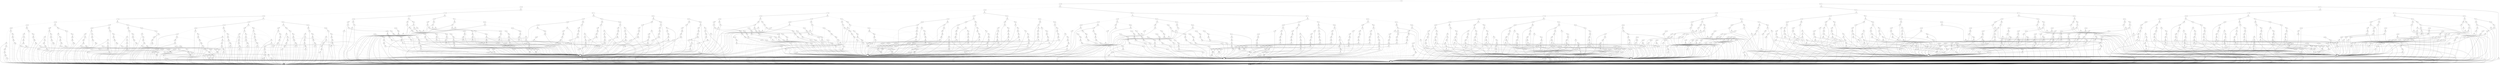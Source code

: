 digraph G {
0 [shape=box, label="0", style=filled, shape=box, height=0.3, width=0.3];
1 [shape=box, label="1", style=filled, shape=box, height=0.3, width=0.3];
43171 [label="3"];
43171 -> 42670 [style=dotted];
43171 -> 43170 [style=filled];
42670 [label="4"];
42670 -> 42667 [style=dotted];
42670 -> 42669 [style=filled];
42667 [label="5"];
42667 -> 36958 [style=dotted];
42667 -> 42666 [style=filled];
36958 [label="6"];
36958 -> 36846 [style=dotted];
36958 -> 36957 [style=filled];
36846 [label="7"];
36846 -> 36782 [style=dotted];
36846 -> 36845 [style=filled];
36782 [label="8"];
36782 -> 36746 [style=dotted];
36782 -> 36781 [style=filled];
36746 [label="9"];
36746 -> 36726 [style=dotted];
36746 -> 36745 [style=filled];
36726 [label="10"];
36726 -> 36715 [style=dotted];
36726 -> 36725 [style=filled];
36715 [label="11"];
36715 -> 36714 [style=dotted];
36715 -> 0 [style=filled];
36714 [label="12"];
36714 -> 70 [style=dotted];
36714 -> 36713 [style=filled];
70 [label="34"];
70 -> 0 [style=dotted];
70 -> 1 [style=filled];
36713 [label="24"];
36713 -> 36712 [style=dotted];
36713 -> 70 [style=filled];
36712 [label="32"];
36712 -> 0 [style=dotted];
36712 -> 70 [style=filled];
36725 [label="11"];
36725 -> 36724 [style=dotted];
36725 -> 0 [style=filled];
36724 [label="12"];
36724 -> 70 [style=dotted];
36724 -> 36723 [style=filled];
36723 [label="24"];
36723 -> 36722 [style=dotted];
36723 -> 70 [style=filled];
36722 [label="25"];
36722 -> 36721 [style=dotted];
36722 -> 36712 [style=filled];
36721 [label="26"];
36721 -> 36720 [style=dotted];
36721 -> 36712 [style=filled];
36720 [label="27"];
36720 -> 36719 [style=dotted];
36720 -> 36712 [style=filled];
36719 [label="28"];
36719 -> 36718 [style=dotted];
36719 -> 36712 [style=filled];
36718 [label="29"];
36718 -> 36717 [style=dotted];
36718 -> 36712 [style=filled];
36717 [label="30"];
36717 -> 36716 [style=dotted];
36717 -> 36712 [style=filled];
36716 [label="31"];
36716 -> 70 [style=dotted];
36716 -> 36712 [style=filled];
36745 [label="10"];
36745 -> 36735 [style=dotted];
36745 -> 36744 [style=filled];
36735 [label="11"];
36735 -> 36734 [style=dotted];
36735 -> 0 [style=filled];
36734 [label="12"];
36734 -> 70 [style=dotted];
36734 -> 36733 [style=filled];
36733 [label="24"];
36733 -> 36732 [style=dotted];
36733 -> 70 [style=filled];
36732 [label="25"];
36732 -> 36731 [style=dotted];
36732 -> 36712 [style=filled];
36731 [label="26"];
36731 -> 36730 [style=dotted];
36731 -> 36712 [style=filled];
36730 [label="27"];
36730 -> 36729 [style=dotted];
36730 -> 36712 [style=filled];
36729 [label="28"];
36729 -> 36728 [style=dotted];
36729 -> 36712 [style=filled];
36728 [label="29"];
36728 -> 36727 [style=dotted];
36728 -> 36712 [style=filled];
36727 [label="30"];
36727 -> 70 [style=dotted];
36727 -> 36712 [style=filled];
36744 [label="11"];
36744 -> 36743 [style=dotted];
36744 -> 0 [style=filled];
36743 [label="12"];
36743 -> 70 [style=dotted];
36743 -> 36742 [style=filled];
36742 [label="24"];
36742 -> 36741 [style=dotted];
36742 -> 70 [style=filled];
36741 [label="25"];
36741 -> 36740 [style=dotted];
36741 -> 36712 [style=filled];
36740 [label="26"];
36740 -> 36739 [style=dotted];
36740 -> 36712 [style=filled];
36739 [label="27"];
36739 -> 36738 [style=dotted];
36739 -> 36712 [style=filled];
36738 [label="28"];
36738 -> 36737 [style=dotted];
36738 -> 36712 [style=filled];
36737 [label="29"];
36737 -> 36736 [style=dotted];
36737 -> 36712 [style=filled];
36736 [label="30"];
36736 -> 70 [style=dotted];
36736 -> 36716 [style=filled];
36781 [label="9"];
36781 -> 36763 [style=dotted];
36781 -> 36780 [style=filled];
36763 [label="10"];
36763 -> 36754 [style=dotted];
36763 -> 36762 [style=filled];
36754 [label="11"];
36754 -> 36753 [style=dotted];
36754 -> 0 [style=filled];
36753 [label="12"];
36753 -> 70 [style=dotted];
36753 -> 36752 [style=filled];
36752 [label="24"];
36752 -> 36751 [style=dotted];
36752 -> 70 [style=filled];
36751 [label="25"];
36751 -> 36750 [style=dotted];
36751 -> 36712 [style=filled];
36750 [label="26"];
36750 -> 36749 [style=dotted];
36750 -> 36712 [style=filled];
36749 [label="27"];
36749 -> 36748 [style=dotted];
36749 -> 36712 [style=filled];
36748 [label="28"];
36748 -> 36747 [style=dotted];
36748 -> 36712 [style=filled];
36747 [label="29"];
36747 -> 70 [style=dotted];
36747 -> 36712 [style=filled];
36762 [label="11"];
36762 -> 36761 [style=dotted];
36762 -> 0 [style=filled];
36761 [label="12"];
36761 -> 70 [style=dotted];
36761 -> 36760 [style=filled];
36760 [label="24"];
36760 -> 36759 [style=dotted];
36760 -> 70 [style=filled];
36759 [label="25"];
36759 -> 36758 [style=dotted];
36759 -> 36712 [style=filled];
36758 [label="26"];
36758 -> 36757 [style=dotted];
36758 -> 36712 [style=filled];
36757 [label="27"];
36757 -> 36756 [style=dotted];
36757 -> 36712 [style=filled];
36756 [label="28"];
36756 -> 36755 [style=dotted];
36756 -> 36712 [style=filled];
36755 [label="29"];
36755 -> 70 [style=dotted];
36755 -> 36717 [style=filled];
36780 [label="10"];
36780 -> 36771 [style=dotted];
36780 -> 36779 [style=filled];
36771 [label="11"];
36771 -> 36770 [style=dotted];
36771 -> 0 [style=filled];
36770 [label="12"];
36770 -> 70 [style=dotted];
36770 -> 36769 [style=filled];
36769 [label="24"];
36769 -> 36768 [style=dotted];
36769 -> 70 [style=filled];
36768 [label="25"];
36768 -> 36767 [style=dotted];
36768 -> 36712 [style=filled];
36767 [label="26"];
36767 -> 36766 [style=dotted];
36767 -> 36712 [style=filled];
36766 [label="27"];
36766 -> 36765 [style=dotted];
36766 -> 36712 [style=filled];
36765 [label="28"];
36765 -> 36764 [style=dotted];
36765 -> 36712 [style=filled];
36764 [label="29"];
36764 -> 70 [style=dotted];
36764 -> 36727 [style=filled];
36779 [label="11"];
36779 -> 36778 [style=dotted];
36779 -> 0 [style=filled];
36778 [label="12"];
36778 -> 70 [style=dotted];
36778 -> 36777 [style=filled];
36777 [label="24"];
36777 -> 36776 [style=dotted];
36777 -> 70 [style=filled];
36776 [label="25"];
36776 -> 36775 [style=dotted];
36776 -> 36712 [style=filled];
36775 [label="26"];
36775 -> 36774 [style=dotted];
36775 -> 36712 [style=filled];
36774 [label="27"];
36774 -> 36773 [style=dotted];
36774 -> 36712 [style=filled];
36773 [label="28"];
36773 -> 36772 [style=dotted];
36773 -> 36712 [style=filled];
36772 [label="29"];
36772 -> 70 [style=dotted];
36772 -> 36736 [style=filled];
36845 [label="8"];
36845 -> 36813 [style=dotted];
36845 -> 36844 [style=filled];
36813 [label="9"];
36813 -> 36797 [style=dotted];
36813 -> 36812 [style=filled];
36797 [label="10"];
36797 -> 36789 [style=dotted];
36797 -> 36796 [style=filled];
36789 [label="11"];
36789 -> 36788 [style=dotted];
36789 -> 0 [style=filled];
36788 [label="12"];
36788 -> 70 [style=dotted];
36788 -> 36787 [style=filled];
36787 [label="24"];
36787 -> 36786 [style=dotted];
36787 -> 70 [style=filled];
36786 [label="25"];
36786 -> 36785 [style=dotted];
36786 -> 36712 [style=filled];
36785 [label="26"];
36785 -> 36784 [style=dotted];
36785 -> 36712 [style=filled];
36784 [label="27"];
36784 -> 36783 [style=dotted];
36784 -> 36712 [style=filled];
36783 [label="28"];
36783 -> 70 [style=dotted];
36783 -> 36712 [style=filled];
36796 [label="11"];
36796 -> 36795 [style=dotted];
36796 -> 0 [style=filled];
36795 [label="12"];
36795 -> 70 [style=dotted];
36795 -> 36794 [style=filled];
36794 [label="24"];
36794 -> 36793 [style=dotted];
36794 -> 70 [style=filled];
36793 [label="25"];
36793 -> 36792 [style=dotted];
36793 -> 36712 [style=filled];
36792 [label="26"];
36792 -> 36791 [style=dotted];
36792 -> 36712 [style=filled];
36791 [label="27"];
36791 -> 36790 [style=dotted];
36791 -> 36712 [style=filled];
36790 [label="28"];
36790 -> 70 [style=dotted];
36790 -> 36718 [style=filled];
36812 [label="10"];
36812 -> 36804 [style=dotted];
36812 -> 36811 [style=filled];
36804 [label="11"];
36804 -> 36803 [style=dotted];
36804 -> 0 [style=filled];
36803 [label="12"];
36803 -> 70 [style=dotted];
36803 -> 36802 [style=filled];
36802 [label="24"];
36802 -> 36801 [style=dotted];
36802 -> 70 [style=filled];
36801 [label="25"];
36801 -> 36800 [style=dotted];
36801 -> 36712 [style=filled];
36800 [label="26"];
36800 -> 36799 [style=dotted];
36800 -> 36712 [style=filled];
36799 [label="27"];
36799 -> 36798 [style=dotted];
36799 -> 36712 [style=filled];
36798 [label="28"];
36798 -> 70 [style=dotted];
36798 -> 36728 [style=filled];
36811 [label="11"];
36811 -> 36810 [style=dotted];
36811 -> 0 [style=filled];
36810 [label="12"];
36810 -> 70 [style=dotted];
36810 -> 36809 [style=filled];
36809 [label="24"];
36809 -> 36808 [style=dotted];
36809 -> 70 [style=filled];
36808 [label="25"];
36808 -> 36807 [style=dotted];
36808 -> 36712 [style=filled];
36807 [label="26"];
36807 -> 36806 [style=dotted];
36807 -> 36712 [style=filled];
36806 [label="27"];
36806 -> 36805 [style=dotted];
36806 -> 36712 [style=filled];
36805 [label="28"];
36805 -> 70 [style=dotted];
36805 -> 36737 [style=filled];
36844 [label="9"];
36844 -> 36828 [style=dotted];
36844 -> 36843 [style=filled];
36828 [label="10"];
36828 -> 36820 [style=dotted];
36828 -> 36827 [style=filled];
36820 [label="11"];
36820 -> 36819 [style=dotted];
36820 -> 0 [style=filled];
36819 [label="12"];
36819 -> 70 [style=dotted];
36819 -> 36818 [style=filled];
36818 [label="24"];
36818 -> 36817 [style=dotted];
36818 -> 70 [style=filled];
36817 [label="25"];
36817 -> 36816 [style=dotted];
36817 -> 36712 [style=filled];
36816 [label="26"];
36816 -> 36815 [style=dotted];
36816 -> 36712 [style=filled];
36815 [label="27"];
36815 -> 36814 [style=dotted];
36815 -> 36712 [style=filled];
36814 [label="28"];
36814 -> 70 [style=dotted];
36814 -> 36747 [style=filled];
36827 [label="11"];
36827 -> 36826 [style=dotted];
36827 -> 0 [style=filled];
36826 [label="12"];
36826 -> 70 [style=dotted];
36826 -> 36825 [style=filled];
36825 [label="24"];
36825 -> 36824 [style=dotted];
36825 -> 70 [style=filled];
36824 [label="25"];
36824 -> 36823 [style=dotted];
36824 -> 36712 [style=filled];
36823 [label="26"];
36823 -> 36822 [style=dotted];
36823 -> 36712 [style=filled];
36822 [label="27"];
36822 -> 36821 [style=dotted];
36822 -> 36712 [style=filled];
36821 [label="28"];
36821 -> 70 [style=dotted];
36821 -> 36755 [style=filled];
36843 [label="10"];
36843 -> 36835 [style=dotted];
36843 -> 36842 [style=filled];
36835 [label="11"];
36835 -> 36834 [style=dotted];
36835 -> 0 [style=filled];
36834 [label="12"];
36834 -> 70 [style=dotted];
36834 -> 36833 [style=filled];
36833 [label="24"];
36833 -> 36832 [style=dotted];
36833 -> 70 [style=filled];
36832 [label="25"];
36832 -> 36831 [style=dotted];
36832 -> 36712 [style=filled];
36831 [label="26"];
36831 -> 36830 [style=dotted];
36831 -> 36712 [style=filled];
36830 [label="27"];
36830 -> 36829 [style=dotted];
36830 -> 36712 [style=filled];
36829 [label="28"];
36829 -> 70 [style=dotted];
36829 -> 36764 [style=filled];
36842 [label="11"];
36842 -> 36841 [style=dotted];
36842 -> 0 [style=filled];
36841 [label="12"];
36841 -> 70 [style=dotted];
36841 -> 36840 [style=filled];
36840 [label="24"];
36840 -> 36839 [style=dotted];
36840 -> 70 [style=filled];
36839 [label="25"];
36839 -> 36838 [style=dotted];
36839 -> 36712 [style=filled];
36838 [label="26"];
36838 -> 36837 [style=dotted];
36838 -> 36712 [style=filled];
36837 [label="27"];
36837 -> 36836 [style=dotted];
36837 -> 36712 [style=filled];
36836 [label="28"];
36836 -> 70 [style=dotted];
36836 -> 36772 [style=filled];
36957 [label="7"];
36957 -> 36901 [style=dotted];
36957 -> 36956 [style=filled];
36901 [label="8"];
36901 -> 36873 [style=dotted];
36901 -> 36900 [style=filled];
36873 [label="9"];
36873 -> 36859 [style=dotted];
36873 -> 36872 [style=filled];
36859 [label="10"];
36859 -> 36852 [style=dotted];
36859 -> 36858 [style=filled];
36852 [label="11"];
36852 -> 36851 [style=dotted];
36852 -> 0 [style=filled];
36851 [label="12"];
36851 -> 70 [style=dotted];
36851 -> 36850 [style=filled];
36850 [label="24"];
36850 -> 36849 [style=dotted];
36850 -> 70 [style=filled];
36849 [label="25"];
36849 -> 36848 [style=dotted];
36849 -> 36712 [style=filled];
36848 [label="26"];
36848 -> 36847 [style=dotted];
36848 -> 36712 [style=filled];
36847 [label="27"];
36847 -> 70 [style=dotted];
36847 -> 36712 [style=filled];
36858 [label="11"];
36858 -> 36857 [style=dotted];
36858 -> 0 [style=filled];
36857 [label="12"];
36857 -> 70 [style=dotted];
36857 -> 36856 [style=filled];
36856 [label="24"];
36856 -> 36855 [style=dotted];
36856 -> 70 [style=filled];
36855 [label="25"];
36855 -> 36854 [style=dotted];
36855 -> 36712 [style=filled];
36854 [label="26"];
36854 -> 36853 [style=dotted];
36854 -> 36712 [style=filled];
36853 [label="27"];
36853 -> 70 [style=dotted];
36853 -> 36719 [style=filled];
36872 [label="10"];
36872 -> 36865 [style=dotted];
36872 -> 36871 [style=filled];
36865 [label="11"];
36865 -> 36864 [style=dotted];
36865 -> 0 [style=filled];
36864 [label="12"];
36864 -> 70 [style=dotted];
36864 -> 36863 [style=filled];
36863 [label="24"];
36863 -> 36862 [style=dotted];
36863 -> 70 [style=filled];
36862 [label="25"];
36862 -> 36861 [style=dotted];
36862 -> 36712 [style=filled];
36861 [label="26"];
36861 -> 36860 [style=dotted];
36861 -> 36712 [style=filled];
36860 [label="27"];
36860 -> 70 [style=dotted];
36860 -> 36729 [style=filled];
36871 [label="11"];
36871 -> 36870 [style=dotted];
36871 -> 0 [style=filled];
36870 [label="12"];
36870 -> 70 [style=dotted];
36870 -> 36869 [style=filled];
36869 [label="24"];
36869 -> 36868 [style=dotted];
36869 -> 70 [style=filled];
36868 [label="25"];
36868 -> 36867 [style=dotted];
36868 -> 36712 [style=filled];
36867 [label="26"];
36867 -> 36866 [style=dotted];
36867 -> 36712 [style=filled];
36866 [label="27"];
36866 -> 70 [style=dotted];
36866 -> 36738 [style=filled];
36900 [label="9"];
36900 -> 36886 [style=dotted];
36900 -> 36899 [style=filled];
36886 [label="10"];
36886 -> 36879 [style=dotted];
36886 -> 36885 [style=filled];
36879 [label="11"];
36879 -> 36878 [style=dotted];
36879 -> 0 [style=filled];
36878 [label="12"];
36878 -> 70 [style=dotted];
36878 -> 36877 [style=filled];
36877 [label="24"];
36877 -> 36876 [style=dotted];
36877 -> 70 [style=filled];
36876 [label="25"];
36876 -> 36875 [style=dotted];
36876 -> 36712 [style=filled];
36875 [label="26"];
36875 -> 36874 [style=dotted];
36875 -> 36712 [style=filled];
36874 [label="27"];
36874 -> 70 [style=dotted];
36874 -> 36748 [style=filled];
36885 [label="11"];
36885 -> 36884 [style=dotted];
36885 -> 0 [style=filled];
36884 [label="12"];
36884 -> 70 [style=dotted];
36884 -> 36883 [style=filled];
36883 [label="24"];
36883 -> 36882 [style=dotted];
36883 -> 70 [style=filled];
36882 [label="25"];
36882 -> 36881 [style=dotted];
36882 -> 36712 [style=filled];
36881 [label="26"];
36881 -> 36880 [style=dotted];
36881 -> 36712 [style=filled];
36880 [label="27"];
36880 -> 70 [style=dotted];
36880 -> 36756 [style=filled];
36899 [label="10"];
36899 -> 36892 [style=dotted];
36899 -> 36898 [style=filled];
36892 [label="11"];
36892 -> 36891 [style=dotted];
36892 -> 0 [style=filled];
36891 [label="12"];
36891 -> 70 [style=dotted];
36891 -> 36890 [style=filled];
36890 [label="24"];
36890 -> 36889 [style=dotted];
36890 -> 70 [style=filled];
36889 [label="25"];
36889 -> 36888 [style=dotted];
36889 -> 36712 [style=filled];
36888 [label="26"];
36888 -> 36887 [style=dotted];
36888 -> 36712 [style=filled];
36887 [label="27"];
36887 -> 70 [style=dotted];
36887 -> 36765 [style=filled];
36898 [label="11"];
36898 -> 36897 [style=dotted];
36898 -> 0 [style=filled];
36897 [label="12"];
36897 -> 70 [style=dotted];
36897 -> 36896 [style=filled];
36896 [label="24"];
36896 -> 36895 [style=dotted];
36896 -> 70 [style=filled];
36895 [label="25"];
36895 -> 36894 [style=dotted];
36895 -> 36712 [style=filled];
36894 [label="26"];
36894 -> 36893 [style=dotted];
36894 -> 36712 [style=filled];
36893 [label="27"];
36893 -> 70 [style=dotted];
36893 -> 36773 [style=filled];
36956 [label="8"];
36956 -> 36928 [style=dotted];
36956 -> 36955 [style=filled];
36928 [label="9"];
36928 -> 36914 [style=dotted];
36928 -> 36927 [style=filled];
36914 [label="10"];
36914 -> 36907 [style=dotted];
36914 -> 36913 [style=filled];
36907 [label="11"];
36907 -> 36906 [style=dotted];
36907 -> 0 [style=filled];
36906 [label="12"];
36906 -> 70 [style=dotted];
36906 -> 36905 [style=filled];
36905 [label="24"];
36905 -> 36904 [style=dotted];
36905 -> 70 [style=filled];
36904 [label="25"];
36904 -> 36903 [style=dotted];
36904 -> 36712 [style=filled];
36903 [label="26"];
36903 -> 36902 [style=dotted];
36903 -> 36712 [style=filled];
36902 [label="27"];
36902 -> 70 [style=dotted];
36902 -> 36783 [style=filled];
36913 [label="11"];
36913 -> 36912 [style=dotted];
36913 -> 0 [style=filled];
36912 [label="12"];
36912 -> 70 [style=dotted];
36912 -> 36911 [style=filled];
36911 [label="24"];
36911 -> 36910 [style=dotted];
36911 -> 70 [style=filled];
36910 [label="25"];
36910 -> 36909 [style=dotted];
36910 -> 36712 [style=filled];
36909 [label="26"];
36909 -> 36908 [style=dotted];
36909 -> 36712 [style=filled];
36908 [label="27"];
36908 -> 70 [style=dotted];
36908 -> 36790 [style=filled];
36927 [label="10"];
36927 -> 36920 [style=dotted];
36927 -> 36926 [style=filled];
36920 [label="11"];
36920 -> 36919 [style=dotted];
36920 -> 0 [style=filled];
36919 [label="12"];
36919 -> 70 [style=dotted];
36919 -> 36918 [style=filled];
36918 [label="24"];
36918 -> 36917 [style=dotted];
36918 -> 70 [style=filled];
36917 [label="25"];
36917 -> 36916 [style=dotted];
36917 -> 36712 [style=filled];
36916 [label="26"];
36916 -> 36915 [style=dotted];
36916 -> 36712 [style=filled];
36915 [label="27"];
36915 -> 70 [style=dotted];
36915 -> 36798 [style=filled];
36926 [label="11"];
36926 -> 36925 [style=dotted];
36926 -> 0 [style=filled];
36925 [label="12"];
36925 -> 70 [style=dotted];
36925 -> 36924 [style=filled];
36924 [label="24"];
36924 -> 36923 [style=dotted];
36924 -> 70 [style=filled];
36923 [label="25"];
36923 -> 36922 [style=dotted];
36923 -> 36712 [style=filled];
36922 [label="26"];
36922 -> 36921 [style=dotted];
36922 -> 36712 [style=filled];
36921 [label="27"];
36921 -> 70 [style=dotted];
36921 -> 36805 [style=filled];
36955 [label="9"];
36955 -> 36941 [style=dotted];
36955 -> 36954 [style=filled];
36941 [label="10"];
36941 -> 36934 [style=dotted];
36941 -> 36940 [style=filled];
36934 [label="11"];
36934 -> 36933 [style=dotted];
36934 -> 0 [style=filled];
36933 [label="12"];
36933 -> 70 [style=dotted];
36933 -> 36932 [style=filled];
36932 [label="24"];
36932 -> 36931 [style=dotted];
36932 -> 70 [style=filled];
36931 [label="25"];
36931 -> 36930 [style=dotted];
36931 -> 36712 [style=filled];
36930 [label="26"];
36930 -> 36929 [style=dotted];
36930 -> 36712 [style=filled];
36929 [label="27"];
36929 -> 70 [style=dotted];
36929 -> 36814 [style=filled];
36940 [label="11"];
36940 -> 36939 [style=dotted];
36940 -> 0 [style=filled];
36939 [label="12"];
36939 -> 70 [style=dotted];
36939 -> 36938 [style=filled];
36938 [label="24"];
36938 -> 36937 [style=dotted];
36938 -> 70 [style=filled];
36937 [label="25"];
36937 -> 36936 [style=dotted];
36937 -> 36712 [style=filled];
36936 [label="26"];
36936 -> 36935 [style=dotted];
36936 -> 36712 [style=filled];
36935 [label="27"];
36935 -> 70 [style=dotted];
36935 -> 36821 [style=filled];
36954 [label="10"];
36954 -> 36947 [style=dotted];
36954 -> 36953 [style=filled];
36947 [label="11"];
36947 -> 36946 [style=dotted];
36947 -> 0 [style=filled];
36946 [label="12"];
36946 -> 70 [style=dotted];
36946 -> 36945 [style=filled];
36945 [label="24"];
36945 -> 36944 [style=dotted];
36945 -> 70 [style=filled];
36944 [label="25"];
36944 -> 36943 [style=dotted];
36944 -> 36712 [style=filled];
36943 [label="26"];
36943 -> 36942 [style=dotted];
36943 -> 36712 [style=filled];
36942 [label="27"];
36942 -> 70 [style=dotted];
36942 -> 36829 [style=filled];
36953 [label="11"];
36953 -> 36952 [style=dotted];
36953 -> 0 [style=filled];
36952 [label="12"];
36952 -> 70 [style=dotted];
36952 -> 36951 [style=filled];
36951 [label="24"];
36951 -> 36950 [style=dotted];
36951 -> 70 [style=filled];
36950 [label="25"];
36950 -> 36949 [style=dotted];
36950 -> 36712 [style=filled];
36949 [label="26"];
36949 -> 36948 [style=dotted];
36949 -> 36712 [style=filled];
36948 [label="27"];
36948 -> 70 [style=dotted];
36948 -> 36836 [style=filled];
42666 [label="6"];
42666 -> 42554 [style=dotted];
42666 -> 42665 [style=filled];
42554 [label="7"];
42554 -> 42490 [style=dotted];
42554 -> 42553 [style=filled];
42490 [label="8"];
42490 -> 42454 [style=dotted];
42490 -> 42489 [style=filled];
42454 [label="9"];
42454 -> 42434 [style=dotted];
42454 -> 42453 [style=filled];
42434 [label="10"];
42434 -> 42423 [style=dotted];
42434 -> 42433 [style=filled];
42423 [label="11"];
42423 -> 42422 [style=dotted];
42423 -> 1 [style=filled];
42422 [label="12"];
42422 -> 70 [style=dotted];
42422 -> 42421 [style=filled];
42421 [label="24"];
42421 -> 42420 [style=dotted];
42421 -> 70 [style=filled];
42420 [label="25"];
42420 -> 42419 [style=dotted];
42420 -> 42418 [style=filled];
42419 [label="26"];
42419 -> 70 [style=dotted];
42419 -> 42418 [style=filled];
42418 [label="32"];
42418 -> 18574 [style=dotted];
42418 -> 70 [style=filled];
18574 [label="33"];
18574 -> 70 [style=dotted];
18574 -> 1 [style=filled];
42433 [label="11"];
42433 -> 42432 [style=dotted];
42433 -> 1 [style=filled];
42432 [label="12"];
42432 -> 70 [style=dotted];
42432 -> 42431 [style=filled];
42431 [label="24"];
42431 -> 42430 [style=dotted];
42431 -> 70 [style=filled];
42430 [label="25"];
42430 -> 42429 [style=dotted];
42430 -> 42418 [style=filled];
42429 [label="26"];
42429 -> 70 [style=dotted];
42429 -> 42428 [style=filled];
42428 [label="27"];
42428 -> 42427 [style=dotted];
42428 -> 42418 [style=filled];
42427 [label="28"];
42427 -> 42426 [style=dotted];
42427 -> 42418 [style=filled];
42426 [label="29"];
42426 -> 42425 [style=dotted];
42426 -> 42418 [style=filled];
42425 [label="30"];
42425 -> 42424 [style=dotted];
42425 -> 42418 [style=filled];
42424 [label="31"];
42424 -> 70 [style=dotted];
42424 -> 42418 [style=filled];
42453 [label="10"];
42453 -> 42443 [style=dotted];
42453 -> 42452 [style=filled];
42443 [label="11"];
42443 -> 42442 [style=dotted];
42443 -> 1 [style=filled];
42442 [label="12"];
42442 -> 70 [style=dotted];
42442 -> 42441 [style=filled];
42441 [label="24"];
42441 -> 42440 [style=dotted];
42441 -> 70 [style=filled];
42440 [label="25"];
42440 -> 42439 [style=dotted];
42440 -> 42418 [style=filled];
42439 [label="26"];
42439 -> 70 [style=dotted];
42439 -> 42438 [style=filled];
42438 [label="27"];
42438 -> 42437 [style=dotted];
42438 -> 42418 [style=filled];
42437 [label="28"];
42437 -> 42436 [style=dotted];
42437 -> 42418 [style=filled];
42436 [label="29"];
42436 -> 42435 [style=dotted];
42436 -> 42418 [style=filled];
42435 [label="30"];
42435 -> 70 [style=dotted];
42435 -> 42418 [style=filled];
42452 [label="11"];
42452 -> 42451 [style=dotted];
42452 -> 1 [style=filled];
42451 [label="12"];
42451 -> 70 [style=dotted];
42451 -> 42450 [style=filled];
42450 [label="24"];
42450 -> 42449 [style=dotted];
42450 -> 70 [style=filled];
42449 [label="25"];
42449 -> 42448 [style=dotted];
42449 -> 42418 [style=filled];
42448 [label="26"];
42448 -> 70 [style=dotted];
42448 -> 42447 [style=filled];
42447 [label="27"];
42447 -> 42446 [style=dotted];
42447 -> 42418 [style=filled];
42446 [label="28"];
42446 -> 42445 [style=dotted];
42446 -> 42418 [style=filled];
42445 [label="29"];
42445 -> 42444 [style=dotted];
42445 -> 42418 [style=filled];
42444 [label="30"];
42444 -> 70 [style=dotted];
42444 -> 42424 [style=filled];
42489 [label="9"];
42489 -> 42471 [style=dotted];
42489 -> 42488 [style=filled];
42471 [label="10"];
42471 -> 42462 [style=dotted];
42471 -> 42470 [style=filled];
42462 [label="11"];
42462 -> 42461 [style=dotted];
42462 -> 1 [style=filled];
42461 [label="12"];
42461 -> 70 [style=dotted];
42461 -> 42460 [style=filled];
42460 [label="24"];
42460 -> 42459 [style=dotted];
42460 -> 70 [style=filled];
42459 [label="25"];
42459 -> 42458 [style=dotted];
42459 -> 42418 [style=filled];
42458 [label="26"];
42458 -> 70 [style=dotted];
42458 -> 42457 [style=filled];
42457 [label="27"];
42457 -> 42456 [style=dotted];
42457 -> 42418 [style=filled];
42456 [label="28"];
42456 -> 42455 [style=dotted];
42456 -> 42418 [style=filled];
42455 [label="29"];
42455 -> 70 [style=dotted];
42455 -> 42418 [style=filled];
42470 [label="11"];
42470 -> 42469 [style=dotted];
42470 -> 1 [style=filled];
42469 [label="12"];
42469 -> 70 [style=dotted];
42469 -> 42468 [style=filled];
42468 [label="24"];
42468 -> 42467 [style=dotted];
42468 -> 70 [style=filled];
42467 [label="25"];
42467 -> 42466 [style=dotted];
42467 -> 42418 [style=filled];
42466 [label="26"];
42466 -> 70 [style=dotted];
42466 -> 42465 [style=filled];
42465 [label="27"];
42465 -> 42464 [style=dotted];
42465 -> 42418 [style=filled];
42464 [label="28"];
42464 -> 42463 [style=dotted];
42464 -> 42418 [style=filled];
42463 [label="29"];
42463 -> 70 [style=dotted];
42463 -> 42425 [style=filled];
42488 [label="10"];
42488 -> 42479 [style=dotted];
42488 -> 42487 [style=filled];
42479 [label="11"];
42479 -> 42478 [style=dotted];
42479 -> 1 [style=filled];
42478 [label="12"];
42478 -> 70 [style=dotted];
42478 -> 42477 [style=filled];
42477 [label="24"];
42477 -> 42476 [style=dotted];
42477 -> 70 [style=filled];
42476 [label="25"];
42476 -> 42475 [style=dotted];
42476 -> 42418 [style=filled];
42475 [label="26"];
42475 -> 70 [style=dotted];
42475 -> 42474 [style=filled];
42474 [label="27"];
42474 -> 42473 [style=dotted];
42474 -> 42418 [style=filled];
42473 [label="28"];
42473 -> 42472 [style=dotted];
42473 -> 42418 [style=filled];
42472 [label="29"];
42472 -> 70 [style=dotted];
42472 -> 42435 [style=filled];
42487 [label="11"];
42487 -> 42486 [style=dotted];
42487 -> 1 [style=filled];
42486 [label="12"];
42486 -> 70 [style=dotted];
42486 -> 42485 [style=filled];
42485 [label="24"];
42485 -> 42484 [style=dotted];
42485 -> 70 [style=filled];
42484 [label="25"];
42484 -> 42483 [style=dotted];
42484 -> 42418 [style=filled];
42483 [label="26"];
42483 -> 70 [style=dotted];
42483 -> 42482 [style=filled];
42482 [label="27"];
42482 -> 42481 [style=dotted];
42482 -> 42418 [style=filled];
42481 [label="28"];
42481 -> 42480 [style=dotted];
42481 -> 42418 [style=filled];
42480 [label="29"];
42480 -> 70 [style=dotted];
42480 -> 42444 [style=filled];
42553 [label="8"];
42553 -> 42521 [style=dotted];
42553 -> 42552 [style=filled];
42521 [label="9"];
42521 -> 42505 [style=dotted];
42521 -> 42520 [style=filled];
42505 [label="10"];
42505 -> 42497 [style=dotted];
42505 -> 42504 [style=filled];
42497 [label="11"];
42497 -> 42496 [style=dotted];
42497 -> 1 [style=filled];
42496 [label="12"];
42496 -> 70 [style=dotted];
42496 -> 42495 [style=filled];
42495 [label="24"];
42495 -> 42494 [style=dotted];
42495 -> 70 [style=filled];
42494 [label="25"];
42494 -> 42493 [style=dotted];
42494 -> 42418 [style=filled];
42493 [label="26"];
42493 -> 70 [style=dotted];
42493 -> 42492 [style=filled];
42492 [label="27"];
42492 -> 42491 [style=dotted];
42492 -> 42418 [style=filled];
42491 [label="28"];
42491 -> 70 [style=dotted];
42491 -> 42418 [style=filled];
42504 [label="11"];
42504 -> 42503 [style=dotted];
42504 -> 1 [style=filled];
42503 [label="12"];
42503 -> 70 [style=dotted];
42503 -> 42502 [style=filled];
42502 [label="24"];
42502 -> 42501 [style=dotted];
42502 -> 70 [style=filled];
42501 [label="25"];
42501 -> 42500 [style=dotted];
42501 -> 42418 [style=filled];
42500 [label="26"];
42500 -> 70 [style=dotted];
42500 -> 42499 [style=filled];
42499 [label="27"];
42499 -> 42498 [style=dotted];
42499 -> 42418 [style=filled];
42498 [label="28"];
42498 -> 70 [style=dotted];
42498 -> 42426 [style=filled];
42520 [label="10"];
42520 -> 42512 [style=dotted];
42520 -> 42519 [style=filled];
42512 [label="11"];
42512 -> 42511 [style=dotted];
42512 -> 1 [style=filled];
42511 [label="12"];
42511 -> 70 [style=dotted];
42511 -> 42510 [style=filled];
42510 [label="24"];
42510 -> 42509 [style=dotted];
42510 -> 70 [style=filled];
42509 [label="25"];
42509 -> 42508 [style=dotted];
42509 -> 42418 [style=filled];
42508 [label="26"];
42508 -> 70 [style=dotted];
42508 -> 42507 [style=filled];
42507 [label="27"];
42507 -> 42506 [style=dotted];
42507 -> 42418 [style=filled];
42506 [label="28"];
42506 -> 70 [style=dotted];
42506 -> 42436 [style=filled];
42519 [label="11"];
42519 -> 42518 [style=dotted];
42519 -> 1 [style=filled];
42518 [label="12"];
42518 -> 70 [style=dotted];
42518 -> 42517 [style=filled];
42517 [label="24"];
42517 -> 42516 [style=dotted];
42517 -> 70 [style=filled];
42516 [label="25"];
42516 -> 42515 [style=dotted];
42516 -> 42418 [style=filled];
42515 [label="26"];
42515 -> 70 [style=dotted];
42515 -> 42514 [style=filled];
42514 [label="27"];
42514 -> 42513 [style=dotted];
42514 -> 42418 [style=filled];
42513 [label="28"];
42513 -> 70 [style=dotted];
42513 -> 42445 [style=filled];
42552 [label="9"];
42552 -> 42536 [style=dotted];
42552 -> 42551 [style=filled];
42536 [label="10"];
42536 -> 42528 [style=dotted];
42536 -> 42535 [style=filled];
42528 [label="11"];
42528 -> 42527 [style=dotted];
42528 -> 1 [style=filled];
42527 [label="12"];
42527 -> 70 [style=dotted];
42527 -> 42526 [style=filled];
42526 [label="24"];
42526 -> 42525 [style=dotted];
42526 -> 70 [style=filled];
42525 [label="25"];
42525 -> 42524 [style=dotted];
42525 -> 42418 [style=filled];
42524 [label="26"];
42524 -> 70 [style=dotted];
42524 -> 42523 [style=filled];
42523 [label="27"];
42523 -> 42522 [style=dotted];
42523 -> 42418 [style=filled];
42522 [label="28"];
42522 -> 70 [style=dotted];
42522 -> 42455 [style=filled];
42535 [label="11"];
42535 -> 42534 [style=dotted];
42535 -> 1 [style=filled];
42534 [label="12"];
42534 -> 70 [style=dotted];
42534 -> 42533 [style=filled];
42533 [label="24"];
42533 -> 42532 [style=dotted];
42533 -> 70 [style=filled];
42532 [label="25"];
42532 -> 42531 [style=dotted];
42532 -> 42418 [style=filled];
42531 [label="26"];
42531 -> 70 [style=dotted];
42531 -> 42530 [style=filled];
42530 [label="27"];
42530 -> 42529 [style=dotted];
42530 -> 42418 [style=filled];
42529 [label="28"];
42529 -> 70 [style=dotted];
42529 -> 42463 [style=filled];
42551 [label="10"];
42551 -> 42543 [style=dotted];
42551 -> 42550 [style=filled];
42543 [label="11"];
42543 -> 42542 [style=dotted];
42543 -> 1 [style=filled];
42542 [label="12"];
42542 -> 70 [style=dotted];
42542 -> 42541 [style=filled];
42541 [label="24"];
42541 -> 42540 [style=dotted];
42541 -> 70 [style=filled];
42540 [label="25"];
42540 -> 42539 [style=dotted];
42540 -> 42418 [style=filled];
42539 [label="26"];
42539 -> 70 [style=dotted];
42539 -> 42538 [style=filled];
42538 [label="27"];
42538 -> 42537 [style=dotted];
42538 -> 42418 [style=filled];
42537 [label="28"];
42537 -> 70 [style=dotted];
42537 -> 42472 [style=filled];
42550 [label="11"];
42550 -> 42549 [style=dotted];
42550 -> 1 [style=filled];
42549 [label="12"];
42549 -> 70 [style=dotted];
42549 -> 42548 [style=filled];
42548 [label="24"];
42548 -> 42547 [style=dotted];
42548 -> 70 [style=filled];
42547 [label="25"];
42547 -> 42546 [style=dotted];
42547 -> 42418 [style=filled];
42546 [label="26"];
42546 -> 70 [style=dotted];
42546 -> 42545 [style=filled];
42545 [label="27"];
42545 -> 42544 [style=dotted];
42545 -> 42418 [style=filled];
42544 [label="28"];
42544 -> 70 [style=dotted];
42544 -> 42480 [style=filled];
42665 [label="7"];
42665 -> 42609 [style=dotted];
42665 -> 42664 [style=filled];
42609 [label="8"];
42609 -> 42581 [style=dotted];
42609 -> 42608 [style=filled];
42581 [label="9"];
42581 -> 42567 [style=dotted];
42581 -> 42580 [style=filled];
42567 [label="10"];
42567 -> 42560 [style=dotted];
42567 -> 42566 [style=filled];
42560 [label="11"];
42560 -> 42559 [style=dotted];
42560 -> 1 [style=filled];
42559 [label="12"];
42559 -> 70 [style=dotted];
42559 -> 42558 [style=filled];
42558 [label="24"];
42558 -> 42557 [style=dotted];
42558 -> 70 [style=filled];
42557 [label="25"];
42557 -> 42556 [style=dotted];
42557 -> 42418 [style=filled];
42556 [label="26"];
42556 -> 70 [style=dotted];
42556 -> 42555 [style=filled];
42555 [label="27"];
42555 -> 70 [style=dotted];
42555 -> 42418 [style=filled];
42566 [label="11"];
42566 -> 42565 [style=dotted];
42566 -> 1 [style=filled];
42565 [label="12"];
42565 -> 70 [style=dotted];
42565 -> 42564 [style=filled];
42564 [label="24"];
42564 -> 42563 [style=dotted];
42564 -> 70 [style=filled];
42563 [label="25"];
42563 -> 42562 [style=dotted];
42563 -> 42418 [style=filled];
42562 [label="26"];
42562 -> 70 [style=dotted];
42562 -> 42561 [style=filled];
42561 [label="27"];
42561 -> 70 [style=dotted];
42561 -> 42427 [style=filled];
42580 [label="10"];
42580 -> 42573 [style=dotted];
42580 -> 42579 [style=filled];
42573 [label="11"];
42573 -> 42572 [style=dotted];
42573 -> 1 [style=filled];
42572 [label="12"];
42572 -> 70 [style=dotted];
42572 -> 42571 [style=filled];
42571 [label="24"];
42571 -> 42570 [style=dotted];
42571 -> 70 [style=filled];
42570 [label="25"];
42570 -> 42569 [style=dotted];
42570 -> 42418 [style=filled];
42569 [label="26"];
42569 -> 70 [style=dotted];
42569 -> 42568 [style=filled];
42568 [label="27"];
42568 -> 70 [style=dotted];
42568 -> 42437 [style=filled];
42579 [label="11"];
42579 -> 42578 [style=dotted];
42579 -> 1 [style=filled];
42578 [label="12"];
42578 -> 70 [style=dotted];
42578 -> 42577 [style=filled];
42577 [label="24"];
42577 -> 42576 [style=dotted];
42577 -> 70 [style=filled];
42576 [label="25"];
42576 -> 42575 [style=dotted];
42576 -> 42418 [style=filled];
42575 [label="26"];
42575 -> 70 [style=dotted];
42575 -> 42574 [style=filled];
42574 [label="27"];
42574 -> 70 [style=dotted];
42574 -> 42446 [style=filled];
42608 [label="9"];
42608 -> 42594 [style=dotted];
42608 -> 42607 [style=filled];
42594 [label="10"];
42594 -> 42587 [style=dotted];
42594 -> 42593 [style=filled];
42587 [label="11"];
42587 -> 42586 [style=dotted];
42587 -> 1 [style=filled];
42586 [label="12"];
42586 -> 70 [style=dotted];
42586 -> 42585 [style=filled];
42585 [label="24"];
42585 -> 42584 [style=dotted];
42585 -> 70 [style=filled];
42584 [label="25"];
42584 -> 42583 [style=dotted];
42584 -> 42418 [style=filled];
42583 [label="26"];
42583 -> 70 [style=dotted];
42583 -> 42582 [style=filled];
42582 [label="27"];
42582 -> 70 [style=dotted];
42582 -> 42456 [style=filled];
42593 [label="11"];
42593 -> 42592 [style=dotted];
42593 -> 1 [style=filled];
42592 [label="12"];
42592 -> 70 [style=dotted];
42592 -> 42591 [style=filled];
42591 [label="24"];
42591 -> 42590 [style=dotted];
42591 -> 70 [style=filled];
42590 [label="25"];
42590 -> 42589 [style=dotted];
42590 -> 42418 [style=filled];
42589 [label="26"];
42589 -> 70 [style=dotted];
42589 -> 42588 [style=filled];
42588 [label="27"];
42588 -> 70 [style=dotted];
42588 -> 42464 [style=filled];
42607 [label="10"];
42607 -> 42600 [style=dotted];
42607 -> 42606 [style=filled];
42600 [label="11"];
42600 -> 42599 [style=dotted];
42600 -> 1 [style=filled];
42599 [label="12"];
42599 -> 70 [style=dotted];
42599 -> 42598 [style=filled];
42598 [label="24"];
42598 -> 42597 [style=dotted];
42598 -> 70 [style=filled];
42597 [label="25"];
42597 -> 42596 [style=dotted];
42597 -> 42418 [style=filled];
42596 [label="26"];
42596 -> 70 [style=dotted];
42596 -> 42595 [style=filled];
42595 [label="27"];
42595 -> 70 [style=dotted];
42595 -> 42473 [style=filled];
42606 [label="11"];
42606 -> 42605 [style=dotted];
42606 -> 1 [style=filled];
42605 [label="12"];
42605 -> 70 [style=dotted];
42605 -> 42604 [style=filled];
42604 [label="24"];
42604 -> 42603 [style=dotted];
42604 -> 70 [style=filled];
42603 [label="25"];
42603 -> 42602 [style=dotted];
42603 -> 42418 [style=filled];
42602 [label="26"];
42602 -> 70 [style=dotted];
42602 -> 42601 [style=filled];
42601 [label="27"];
42601 -> 70 [style=dotted];
42601 -> 42481 [style=filled];
42664 [label="8"];
42664 -> 42636 [style=dotted];
42664 -> 42663 [style=filled];
42636 [label="9"];
42636 -> 42622 [style=dotted];
42636 -> 42635 [style=filled];
42622 [label="10"];
42622 -> 42615 [style=dotted];
42622 -> 42621 [style=filled];
42615 [label="11"];
42615 -> 42614 [style=dotted];
42615 -> 1 [style=filled];
42614 [label="12"];
42614 -> 70 [style=dotted];
42614 -> 42613 [style=filled];
42613 [label="24"];
42613 -> 42612 [style=dotted];
42613 -> 70 [style=filled];
42612 [label="25"];
42612 -> 42611 [style=dotted];
42612 -> 42418 [style=filled];
42611 [label="26"];
42611 -> 70 [style=dotted];
42611 -> 42610 [style=filled];
42610 [label="27"];
42610 -> 70 [style=dotted];
42610 -> 42491 [style=filled];
42621 [label="11"];
42621 -> 42620 [style=dotted];
42621 -> 1 [style=filled];
42620 [label="12"];
42620 -> 70 [style=dotted];
42620 -> 42619 [style=filled];
42619 [label="24"];
42619 -> 42618 [style=dotted];
42619 -> 70 [style=filled];
42618 [label="25"];
42618 -> 42617 [style=dotted];
42618 -> 42418 [style=filled];
42617 [label="26"];
42617 -> 70 [style=dotted];
42617 -> 42616 [style=filled];
42616 [label="27"];
42616 -> 70 [style=dotted];
42616 -> 42498 [style=filled];
42635 [label="10"];
42635 -> 42628 [style=dotted];
42635 -> 42634 [style=filled];
42628 [label="11"];
42628 -> 42627 [style=dotted];
42628 -> 1 [style=filled];
42627 [label="12"];
42627 -> 70 [style=dotted];
42627 -> 42626 [style=filled];
42626 [label="24"];
42626 -> 42625 [style=dotted];
42626 -> 70 [style=filled];
42625 [label="25"];
42625 -> 42624 [style=dotted];
42625 -> 42418 [style=filled];
42624 [label="26"];
42624 -> 70 [style=dotted];
42624 -> 42623 [style=filled];
42623 [label="27"];
42623 -> 70 [style=dotted];
42623 -> 42506 [style=filled];
42634 [label="11"];
42634 -> 42633 [style=dotted];
42634 -> 1 [style=filled];
42633 [label="12"];
42633 -> 70 [style=dotted];
42633 -> 42632 [style=filled];
42632 [label="24"];
42632 -> 42631 [style=dotted];
42632 -> 70 [style=filled];
42631 [label="25"];
42631 -> 42630 [style=dotted];
42631 -> 42418 [style=filled];
42630 [label="26"];
42630 -> 70 [style=dotted];
42630 -> 42629 [style=filled];
42629 [label="27"];
42629 -> 70 [style=dotted];
42629 -> 42513 [style=filled];
42663 [label="9"];
42663 -> 42649 [style=dotted];
42663 -> 42662 [style=filled];
42649 [label="10"];
42649 -> 42642 [style=dotted];
42649 -> 42648 [style=filled];
42642 [label="11"];
42642 -> 42641 [style=dotted];
42642 -> 1 [style=filled];
42641 [label="12"];
42641 -> 70 [style=dotted];
42641 -> 42640 [style=filled];
42640 [label="24"];
42640 -> 42639 [style=dotted];
42640 -> 70 [style=filled];
42639 [label="25"];
42639 -> 42638 [style=dotted];
42639 -> 42418 [style=filled];
42638 [label="26"];
42638 -> 70 [style=dotted];
42638 -> 42637 [style=filled];
42637 [label="27"];
42637 -> 70 [style=dotted];
42637 -> 42522 [style=filled];
42648 [label="11"];
42648 -> 42647 [style=dotted];
42648 -> 1 [style=filled];
42647 [label="12"];
42647 -> 70 [style=dotted];
42647 -> 42646 [style=filled];
42646 [label="24"];
42646 -> 42645 [style=dotted];
42646 -> 70 [style=filled];
42645 [label="25"];
42645 -> 42644 [style=dotted];
42645 -> 42418 [style=filled];
42644 [label="26"];
42644 -> 70 [style=dotted];
42644 -> 42643 [style=filled];
42643 [label="27"];
42643 -> 70 [style=dotted];
42643 -> 42529 [style=filled];
42662 [label="10"];
42662 -> 42655 [style=dotted];
42662 -> 42661 [style=filled];
42655 [label="11"];
42655 -> 42654 [style=dotted];
42655 -> 1 [style=filled];
42654 [label="12"];
42654 -> 70 [style=dotted];
42654 -> 42653 [style=filled];
42653 [label="24"];
42653 -> 42652 [style=dotted];
42653 -> 70 [style=filled];
42652 [label="25"];
42652 -> 42651 [style=dotted];
42652 -> 42418 [style=filled];
42651 [label="26"];
42651 -> 70 [style=dotted];
42651 -> 42650 [style=filled];
42650 [label="27"];
42650 -> 70 [style=dotted];
42650 -> 42537 [style=filled];
42661 [label="11"];
42661 -> 42660 [style=dotted];
42661 -> 1 [style=filled];
42660 [label="12"];
42660 -> 70 [style=dotted];
42660 -> 42659 [style=filled];
42659 [label="24"];
42659 -> 42658 [style=dotted];
42659 -> 70 [style=filled];
42658 [label="25"];
42658 -> 42657 [style=dotted];
42658 -> 42418 [style=filled];
42657 [label="26"];
42657 -> 70 [style=dotted];
42657 -> 42656 [style=filled];
42656 [label="27"];
42656 -> 70 [style=dotted];
42656 -> 42544 [style=filled];
42669 [label="5"];
42669 -> 37616 [style=dotted];
42669 -> 42668 [style=filled];
37616 [label="6"];
37616 -> 37505 [style=dotted];
37616 -> 37615 [style=filled];
37505 [label="7"];
37505 -> 37442 [style=dotted];
37505 -> 37504 [style=filled];
37442 [label="8"];
37442 -> 37407 [style=dotted];
37442 -> 37441 [style=filled];
37407 [label="9"];
37407 -> 37388 [style=dotted];
37407 -> 37406 [style=filled];
37388 [label="10"];
37388 -> 37378 [style=dotted];
37388 -> 37387 [style=filled];
37378 [label="11"];
37378 -> 37377 [style=dotted];
37378 -> 0 [style=filled];
37377 [label="12"];
37377 -> 70 [style=dotted];
37377 -> 37376 [style=filled];
37376 [label="24"];
37376 -> 37375 [style=dotted];
37376 -> 70 [style=filled];
37375 [label="25"];
37375 -> 70 [style=dotted];
37375 -> 37358 [style=filled];
37358 [label="32"];
37358 -> 37357 [style=dotted];
37358 -> 70 [style=filled];
37357 [label="33"];
37357 -> 70 [style=dotted];
37357 -> 0 [style=filled];
37387 [label="11"];
37387 -> 37386 [style=dotted];
37387 -> 0 [style=filled];
37386 [label="12"];
37386 -> 70 [style=dotted];
37386 -> 37385 [style=filled];
37385 [label="24"];
37385 -> 37384 [style=dotted];
37385 -> 70 [style=filled];
37384 [label="25"];
37384 -> 70 [style=dotted];
37384 -> 37383 [style=filled];
37383 [label="26"];
37383 -> 37382 [style=dotted];
37383 -> 37358 [style=filled];
37382 [label="27"];
37382 -> 37381 [style=dotted];
37382 -> 37358 [style=filled];
37381 [label="28"];
37381 -> 37380 [style=dotted];
37381 -> 37358 [style=filled];
37380 [label="29"];
37380 -> 37379 [style=dotted];
37380 -> 37358 [style=filled];
37379 [label="30"];
37379 -> 37359 [style=dotted];
37379 -> 37358 [style=filled];
37359 [label="31"];
37359 -> 70 [style=dotted];
37359 -> 37358 [style=filled];
37406 [label="10"];
37406 -> 37397 [style=dotted];
37406 -> 37405 [style=filled];
37397 [label="11"];
37397 -> 37396 [style=dotted];
37397 -> 0 [style=filled];
37396 [label="12"];
37396 -> 70 [style=dotted];
37396 -> 37395 [style=filled];
37395 [label="24"];
37395 -> 37394 [style=dotted];
37395 -> 70 [style=filled];
37394 [label="25"];
37394 -> 70 [style=dotted];
37394 -> 37393 [style=filled];
37393 [label="26"];
37393 -> 37392 [style=dotted];
37393 -> 37358 [style=filled];
37392 [label="27"];
37392 -> 37391 [style=dotted];
37392 -> 37358 [style=filled];
37391 [label="28"];
37391 -> 37390 [style=dotted];
37391 -> 37358 [style=filled];
37390 [label="29"];
37390 -> 37389 [style=dotted];
37390 -> 37358 [style=filled];
37389 [label="30"];
37389 -> 70 [style=dotted];
37389 -> 37358 [style=filled];
37405 [label="11"];
37405 -> 37404 [style=dotted];
37405 -> 0 [style=filled];
37404 [label="12"];
37404 -> 70 [style=dotted];
37404 -> 37403 [style=filled];
37403 [label="24"];
37403 -> 37402 [style=dotted];
37403 -> 70 [style=filled];
37402 [label="25"];
37402 -> 70 [style=dotted];
37402 -> 37401 [style=filled];
37401 [label="26"];
37401 -> 37400 [style=dotted];
37401 -> 37358 [style=filled];
37400 [label="27"];
37400 -> 37399 [style=dotted];
37400 -> 37358 [style=filled];
37399 [label="28"];
37399 -> 37398 [style=dotted];
37399 -> 37358 [style=filled];
37398 [label="29"];
37398 -> 37360 [style=dotted];
37398 -> 37358 [style=filled];
37360 [label="30"];
37360 -> 70 [style=dotted];
37360 -> 37359 [style=filled];
37441 [label="9"];
37441 -> 37424 [style=dotted];
37441 -> 37440 [style=filled];
37424 [label="10"];
37424 -> 37415 [style=dotted];
37424 -> 37423 [style=filled];
37415 [label="11"];
37415 -> 37414 [style=dotted];
37415 -> 0 [style=filled];
37414 [label="12"];
37414 -> 70 [style=dotted];
37414 -> 37413 [style=filled];
37413 [label="24"];
37413 -> 37412 [style=dotted];
37413 -> 70 [style=filled];
37412 [label="25"];
37412 -> 70 [style=dotted];
37412 -> 37411 [style=filled];
37411 [label="26"];
37411 -> 37410 [style=dotted];
37411 -> 37358 [style=filled];
37410 [label="27"];
37410 -> 37409 [style=dotted];
37410 -> 37358 [style=filled];
37409 [label="28"];
37409 -> 37408 [style=dotted];
37409 -> 37358 [style=filled];
37408 [label="29"];
37408 -> 70 [style=dotted];
37408 -> 37358 [style=filled];
37423 [label="11"];
37423 -> 37422 [style=dotted];
37423 -> 0 [style=filled];
37422 [label="12"];
37422 -> 70 [style=dotted];
37422 -> 37421 [style=filled];
37421 [label="24"];
37421 -> 37420 [style=dotted];
37421 -> 70 [style=filled];
37420 [label="25"];
37420 -> 70 [style=dotted];
37420 -> 37419 [style=filled];
37419 [label="26"];
37419 -> 37418 [style=dotted];
37419 -> 37358 [style=filled];
37418 [label="27"];
37418 -> 37417 [style=dotted];
37418 -> 37358 [style=filled];
37417 [label="28"];
37417 -> 37416 [style=dotted];
37417 -> 37358 [style=filled];
37416 [label="29"];
37416 -> 70 [style=dotted];
37416 -> 37379 [style=filled];
37440 [label="10"];
37440 -> 37432 [style=dotted];
37440 -> 37439 [style=filled];
37432 [label="11"];
37432 -> 37431 [style=dotted];
37432 -> 0 [style=filled];
37431 [label="12"];
37431 -> 70 [style=dotted];
37431 -> 37430 [style=filled];
37430 [label="24"];
37430 -> 37429 [style=dotted];
37430 -> 70 [style=filled];
37429 [label="25"];
37429 -> 70 [style=dotted];
37429 -> 37428 [style=filled];
37428 [label="26"];
37428 -> 37427 [style=dotted];
37428 -> 37358 [style=filled];
37427 [label="27"];
37427 -> 37426 [style=dotted];
37427 -> 37358 [style=filled];
37426 [label="28"];
37426 -> 37425 [style=dotted];
37426 -> 37358 [style=filled];
37425 [label="29"];
37425 -> 70 [style=dotted];
37425 -> 37389 [style=filled];
37439 [label="11"];
37439 -> 37438 [style=dotted];
37439 -> 0 [style=filled];
37438 [label="12"];
37438 -> 70 [style=dotted];
37438 -> 37437 [style=filled];
37437 [label="24"];
37437 -> 37436 [style=dotted];
37437 -> 70 [style=filled];
37436 [label="25"];
37436 -> 70 [style=dotted];
37436 -> 37435 [style=filled];
37435 [label="26"];
37435 -> 37434 [style=dotted];
37435 -> 37358 [style=filled];
37434 [label="27"];
37434 -> 37433 [style=dotted];
37434 -> 37358 [style=filled];
37433 [label="28"];
37433 -> 37361 [style=dotted];
37433 -> 37358 [style=filled];
37361 [label="29"];
37361 -> 70 [style=dotted];
37361 -> 37360 [style=filled];
37504 [label="8"];
37504 -> 37473 [style=dotted];
37504 -> 37503 [style=filled];
37473 [label="9"];
37473 -> 37457 [style=dotted];
37473 -> 37472 [style=filled];
37457 [label="10"];
37457 -> 37449 [style=dotted];
37457 -> 37456 [style=filled];
37449 [label="11"];
37449 -> 37448 [style=dotted];
37449 -> 0 [style=filled];
37448 [label="12"];
37448 -> 70 [style=dotted];
37448 -> 37447 [style=filled];
37447 [label="24"];
37447 -> 37446 [style=dotted];
37447 -> 70 [style=filled];
37446 [label="25"];
37446 -> 70 [style=dotted];
37446 -> 37445 [style=filled];
37445 [label="26"];
37445 -> 37444 [style=dotted];
37445 -> 37358 [style=filled];
37444 [label="27"];
37444 -> 37443 [style=dotted];
37444 -> 37358 [style=filled];
37443 [label="28"];
37443 -> 70 [style=dotted];
37443 -> 37358 [style=filled];
37456 [label="11"];
37456 -> 37455 [style=dotted];
37456 -> 0 [style=filled];
37455 [label="12"];
37455 -> 70 [style=dotted];
37455 -> 37454 [style=filled];
37454 [label="24"];
37454 -> 37453 [style=dotted];
37454 -> 70 [style=filled];
37453 [label="25"];
37453 -> 70 [style=dotted];
37453 -> 37452 [style=filled];
37452 [label="26"];
37452 -> 37451 [style=dotted];
37452 -> 37358 [style=filled];
37451 [label="27"];
37451 -> 37450 [style=dotted];
37451 -> 37358 [style=filled];
37450 [label="28"];
37450 -> 70 [style=dotted];
37450 -> 37380 [style=filled];
37472 [label="10"];
37472 -> 37464 [style=dotted];
37472 -> 37471 [style=filled];
37464 [label="11"];
37464 -> 37463 [style=dotted];
37464 -> 0 [style=filled];
37463 [label="12"];
37463 -> 70 [style=dotted];
37463 -> 37462 [style=filled];
37462 [label="24"];
37462 -> 37461 [style=dotted];
37462 -> 70 [style=filled];
37461 [label="25"];
37461 -> 70 [style=dotted];
37461 -> 37460 [style=filled];
37460 [label="26"];
37460 -> 37459 [style=dotted];
37460 -> 37358 [style=filled];
37459 [label="27"];
37459 -> 37458 [style=dotted];
37459 -> 37358 [style=filled];
37458 [label="28"];
37458 -> 70 [style=dotted];
37458 -> 37390 [style=filled];
37471 [label="11"];
37471 -> 37470 [style=dotted];
37471 -> 0 [style=filled];
37470 [label="12"];
37470 -> 70 [style=dotted];
37470 -> 37469 [style=filled];
37469 [label="24"];
37469 -> 37468 [style=dotted];
37469 -> 70 [style=filled];
37468 [label="25"];
37468 -> 70 [style=dotted];
37468 -> 37467 [style=filled];
37467 [label="26"];
37467 -> 37466 [style=dotted];
37467 -> 37358 [style=filled];
37466 [label="27"];
37466 -> 37465 [style=dotted];
37466 -> 37358 [style=filled];
37465 [label="28"];
37465 -> 70 [style=dotted];
37465 -> 37398 [style=filled];
37503 [label="9"];
37503 -> 37488 [style=dotted];
37503 -> 37502 [style=filled];
37488 [label="10"];
37488 -> 37480 [style=dotted];
37488 -> 37487 [style=filled];
37480 [label="11"];
37480 -> 37479 [style=dotted];
37480 -> 0 [style=filled];
37479 [label="12"];
37479 -> 70 [style=dotted];
37479 -> 37478 [style=filled];
37478 [label="24"];
37478 -> 37477 [style=dotted];
37478 -> 70 [style=filled];
37477 [label="25"];
37477 -> 70 [style=dotted];
37477 -> 37476 [style=filled];
37476 [label="26"];
37476 -> 37475 [style=dotted];
37476 -> 37358 [style=filled];
37475 [label="27"];
37475 -> 37474 [style=dotted];
37475 -> 37358 [style=filled];
37474 [label="28"];
37474 -> 70 [style=dotted];
37474 -> 37408 [style=filled];
37487 [label="11"];
37487 -> 37486 [style=dotted];
37487 -> 0 [style=filled];
37486 [label="12"];
37486 -> 70 [style=dotted];
37486 -> 37485 [style=filled];
37485 [label="24"];
37485 -> 37484 [style=dotted];
37485 -> 70 [style=filled];
37484 [label="25"];
37484 -> 70 [style=dotted];
37484 -> 37483 [style=filled];
37483 [label="26"];
37483 -> 37482 [style=dotted];
37483 -> 37358 [style=filled];
37482 [label="27"];
37482 -> 37481 [style=dotted];
37482 -> 37358 [style=filled];
37481 [label="28"];
37481 -> 70 [style=dotted];
37481 -> 37416 [style=filled];
37502 [label="10"];
37502 -> 37495 [style=dotted];
37502 -> 37501 [style=filled];
37495 [label="11"];
37495 -> 37494 [style=dotted];
37495 -> 0 [style=filled];
37494 [label="12"];
37494 -> 70 [style=dotted];
37494 -> 37493 [style=filled];
37493 [label="24"];
37493 -> 37492 [style=dotted];
37493 -> 70 [style=filled];
37492 [label="25"];
37492 -> 70 [style=dotted];
37492 -> 37491 [style=filled];
37491 [label="26"];
37491 -> 37490 [style=dotted];
37491 -> 37358 [style=filled];
37490 [label="27"];
37490 -> 37489 [style=dotted];
37490 -> 37358 [style=filled];
37489 [label="28"];
37489 -> 70 [style=dotted];
37489 -> 37425 [style=filled];
37501 [label="11"];
37501 -> 37500 [style=dotted];
37501 -> 0 [style=filled];
37500 [label="12"];
37500 -> 70 [style=dotted];
37500 -> 37499 [style=filled];
37499 [label="24"];
37499 -> 37498 [style=dotted];
37499 -> 70 [style=filled];
37498 [label="25"];
37498 -> 70 [style=dotted];
37498 -> 37497 [style=filled];
37497 [label="26"];
37497 -> 37496 [style=dotted];
37497 -> 37358 [style=filled];
37496 [label="27"];
37496 -> 37362 [style=dotted];
37496 -> 37358 [style=filled];
37362 [label="28"];
37362 -> 70 [style=dotted];
37362 -> 37361 [style=filled];
37615 [label="7"];
37615 -> 37560 [style=dotted];
37615 -> 37614 [style=filled];
37560 [label="8"];
37560 -> 37532 [style=dotted];
37560 -> 37559 [style=filled];
37532 [label="9"];
37532 -> 37518 [style=dotted];
37532 -> 37531 [style=filled];
37518 [label="10"];
37518 -> 37511 [style=dotted];
37518 -> 37517 [style=filled];
37511 [label="11"];
37511 -> 37510 [style=dotted];
37511 -> 0 [style=filled];
37510 [label="12"];
37510 -> 70 [style=dotted];
37510 -> 37509 [style=filled];
37509 [label="24"];
37509 -> 37508 [style=dotted];
37509 -> 70 [style=filled];
37508 [label="25"];
37508 -> 70 [style=dotted];
37508 -> 37507 [style=filled];
37507 [label="26"];
37507 -> 37506 [style=dotted];
37507 -> 37358 [style=filled];
37506 [label="27"];
37506 -> 70 [style=dotted];
37506 -> 37358 [style=filled];
37517 [label="11"];
37517 -> 37516 [style=dotted];
37517 -> 0 [style=filled];
37516 [label="12"];
37516 -> 70 [style=dotted];
37516 -> 37515 [style=filled];
37515 [label="24"];
37515 -> 37514 [style=dotted];
37515 -> 70 [style=filled];
37514 [label="25"];
37514 -> 70 [style=dotted];
37514 -> 37513 [style=filled];
37513 [label="26"];
37513 -> 37512 [style=dotted];
37513 -> 37358 [style=filled];
37512 [label="27"];
37512 -> 70 [style=dotted];
37512 -> 37381 [style=filled];
37531 [label="10"];
37531 -> 37524 [style=dotted];
37531 -> 37530 [style=filled];
37524 [label="11"];
37524 -> 37523 [style=dotted];
37524 -> 0 [style=filled];
37523 [label="12"];
37523 -> 70 [style=dotted];
37523 -> 37522 [style=filled];
37522 [label="24"];
37522 -> 37521 [style=dotted];
37522 -> 70 [style=filled];
37521 [label="25"];
37521 -> 70 [style=dotted];
37521 -> 37520 [style=filled];
37520 [label="26"];
37520 -> 37519 [style=dotted];
37520 -> 37358 [style=filled];
37519 [label="27"];
37519 -> 70 [style=dotted];
37519 -> 37391 [style=filled];
37530 [label="11"];
37530 -> 37529 [style=dotted];
37530 -> 0 [style=filled];
37529 [label="12"];
37529 -> 70 [style=dotted];
37529 -> 37528 [style=filled];
37528 [label="24"];
37528 -> 37527 [style=dotted];
37528 -> 70 [style=filled];
37527 [label="25"];
37527 -> 70 [style=dotted];
37527 -> 37526 [style=filled];
37526 [label="26"];
37526 -> 37525 [style=dotted];
37526 -> 37358 [style=filled];
37525 [label="27"];
37525 -> 70 [style=dotted];
37525 -> 37399 [style=filled];
37559 [label="9"];
37559 -> 37545 [style=dotted];
37559 -> 37558 [style=filled];
37545 [label="10"];
37545 -> 37538 [style=dotted];
37545 -> 37544 [style=filled];
37538 [label="11"];
37538 -> 37537 [style=dotted];
37538 -> 0 [style=filled];
37537 [label="12"];
37537 -> 70 [style=dotted];
37537 -> 37536 [style=filled];
37536 [label="24"];
37536 -> 37535 [style=dotted];
37536 -> 70 [style=filled];
37535 [label="25"];
37535 -> 70 [style=dotted];
37535 -> 37534 [style=filled];
37534 [label="26"];
37534 -> 37533 [style=dotted];
37534 -> 37358 [style=filled];
37533 [label="27"];
37533 -> 70 [style=dotted];
37533 -> 37409 [style=filled];
37544 [label="11"];
37544 -> 37543 [style=dotted];
37544 -> 0 [style=filled];
37543 [label="12"];
37543 -> 70 [style=dotted];
37543 -> 37542 [style=filled];
37542 [label="24"];
37542 -> 37541 [style=dotted];
37542 -> 70 [style=filled];
37541 [label="25"];
37541 -> 70 [style=dotted];
37541 -> 37540 [style=filled];
37540 [label="26"];
37540 -> 37539 [style=dotted];
37540 -> 37358 [style=filled];
37539 [label="27"];
37539 -> 70 [style=dotted];
37539 -> 37417 [style=filled];
37558 [label="10"];
37558 -> 37551 [style=dotted];
37558 -> 37557 [style=filled];
37551 [label="11"];
37551 -> 37550 [style=dotted];
37551 -> 0 [style=filled];
37550 [label="12"];
37550 -> 70 [style=dotted];
37550 -> 37549 [style=filled];
37549 [label="24"];
37549 -> 37548 [style=dotted];
37549 -> 70 [style=filled];
37548 [label="25"];
37548 -> 70 [style=dotted];
37548 -> 37547 [style=filled];
37547 [label="26"];
37547 -> 37546 [style=dotted];
37547 -> 37358 [style=filled];
37546 [label="27"];
37546 -> 70 [style=dotted];
37546 -> 37426 [style=filled];
37557 [label="11"];
37557 -> 37556 [style=dotted];
37557 -> 0 [style=filled];
37556 [label="12"];
37556 -> 70 [style=dotted];
37556 -> 37555 [style=filled];
37555 [label="24"];
37555 -> 37554 [style=dotted];
37555 -> 70 [style=filled];
37554 [label="25"];
37554 -> 70 [style=dotted];
37554 -> 37553 [style=filled];
37553 [label="26"];
37553 -> 37552 [style=dotted];
37553 -> 37358 [style=filled];
37552 [label="27"];
37552 -> 70 [style=dotted];
37552 -> 37433 [style=filled];
37614 [label="8"];
37614 -> 37587 [style=dotted];
37614 -> 37613 [style=filled];
37587 [label="9"];
37587 -> 37573 [style=dotted];
37587 -> 37586 [style=filled];
37573 [label="10"];
37573 -> 37566 [style=dotted];
37573 -> 37572 [style=filled];
37566 [label="11"];
37566 -> 37565 [style=dotted];
37566 -> 0 [style=filled];
37565 [label="12"];
37565 -> 70 [style=dotted];
37565 -> 37564 [style=filled];
37564 [label="24"];
37564 -> 37563 [style=dotted];
37564 -> 70 [style=filled];
37563 [label="25"];
37563 -> 70 [style=dotted];
37563 -> 37562 [style=filled];
37562 [label="26"];
37562 -> 37561 [style=dotted];
37562 -> 37358 [style=filled];
37561 [label="27"];
37561 -> 70 [style=dotted];
37561 -> 37443 [style=filled];
37572 [label="11"];
37572 -> 37571 [style=dotted];
37572 -> 0 [style=filled];
37571 [label="12"];
37571 -> 70 [style=dotted];
37571 -> 37570 [style=filled];
37570 [label="24"];
37570 -> 37569 [style=dotted];
37570 -> 70 [style=filled];
37569 [label="25"];
37569 -> 70 [style=dotted];
37569 -> 37568 [style=filled];
37568 [label="26"];
37568 -> 37567 [style=dotted];
37568 -> 37358 [style=filled];
37567 [label="27"];
37567 -> 70 [style=dotted];
37567 -> 37450 [style=filled];
37586 [label="10"];
37586 -> 37579 [style=dotted];
37586 -> 37585 [style=filled];
37579 [label="11"];
37579 -> 37578 [style=dotted];
37579 -> 0 [style=filled];
37578 [label="12"];
37578 -> 70 [style=dotted];
37578 -> 37577 [style=filled];
37577 [label="24"];
37577 -> 37576 [style=dotted];
37577 -> 70 [style=filled];
37576 [label="25"];
37576 -> 70 [style=dotted];
37576 -> 37575 [style=filled];
37575 [label="26"];
37575 -> 37574 [style=dotted];
37575 -> 37358 [style=filled];
37574 [label="27"];
37574 -> 70 [style=dotted];
37574 -> 37458 [style=filled];
37585 [label="11"];
37585 -> 37584 [style=dotted];
37585 -> 0 [style=filled];
37584 [label="12"];
37584 -> 70 [style=dotted];
37584 -> 37583 [style=filled];
37583 [label="24"];
37583 -> 37582 [style=dotted];
37583 -> 70 [style=filled];
37582 [label="25"];
37582 -> 70 [style=dotted];
37582 -> 37581 [style=filled];
37581 [label="26"];
37581 -> 37580 [style=dotted];
37581 -> 37358 [style=filled];
37580 [label="27"];
37580 -> 70 [style=dotted];
37580 -> 37465 [style=filled];
37613 [label="9"];
37613 -> 37600 [style=dotted];
37613 -> 37612 [style=filled];
37600 [label="10"];
37600 -> 37593 [style=dotted];
37600 -> 37599 [style=filled];
37593 [label="11"];
37593 -> 37592 [style=dotted];
37593 -> 0 [style=filled];
37592 [label="12"];
37592 -> 70 [style=dotted];
37592 -> 37591 [style=filled];
37591 [label="24"];
37591 -> 37590 [style=dotted];
37591 -> 70 [style=filled];
37590 [label="25"];
37590 -> 70 [style=dotted];
37590 -> 37589 [style=filled];
37589 [label="26"];
37589 -> 37588 [style=dotted];
37589 -> 37358 [style=filled];
37588 [label="27"];
37588 -> 70 [style=dotted];
37588 -> 37474 [style=filled];
37599 [label="11"];
37599 -> 37598 [style=dotted];
37599 -> 0 [style=filled];
37598 [label="12"];
37598 -> 70 [style=dotted];
37598 -> 37597 [style=filled];
37597 [label="24"];
37597 -> 37596 [style=dotted];
37597 -> 70 [style=filled];
37596 [label="25"];
37596 -> 70 [style=dotted];
37596 -> 37595 [style=filled];
37595 [label="26"];
37595 -> 37594 [style=dotted];
37595 -> 37358 [style=filled];
37594 [label="27"];
37594 -> 70 [style=dotted];
37594 -> 37481 [style=filled];
37612 [label="10"];
37612 -> 37606 [style=dotted];
37612 -> 37611 [style=filled];
37606 [label="11"];
37606 -> 37605 [style=dotted];
37606 -> 0 [style=filled];
37605 [label="12"];
37605 -> 70 [style=dotted];
37605 -> 37604 [style=filled];
37604 [label="24"];
37604 -> 37603 [style=dotted];
37604 -> 70 [style=filled];
37603 [label="25"];
37603 -> 70 [style=dotted];
37603 -> 37602 [style=filled];
37602 [label="26"];
37602 -> 37601 [style=dotted];
37602 -> 37358 [style=filled];
37601 [label="27"];
37601 -> 70 [style=dotted];
37601 -> 37489 [style=filled];
37611 [label="11"];
37611 -> 37610 [style=dotted];
37611 -> 0 [style=filled];
37610 [label="12"];
37610 -> 70 [style=dotted];
37610 -> 37609 [style=filled];
37609 [label="24"];
37609 -> 37608 [style=dotted];
37609 -> 70 [style=filled];
37608 [label="25"];
37608 -> 70 [style=dotted];
37608 -> 37607 [style=filled];
37607 [label="26"];
37607 -> 37363 [style=dotted];
37607 -> 37358 [style=filled];
37363 [label="27"];
37363 -> 70 [style=dotted];
37363 -> 37362 [style=filled];
42668 [label="11"];
42668 -> 70 [style=dotted];
42668 -> 1 [style=filled];
43170 [label="4"];
43170 -> 42919 [style=dotted];
43170 -> 43169 [style=filled];
42919 [label="5"];
42919 -> 38236 [style=dotted];
42919 -> 42918 [style=filled];
38236 [label="6"];
38236 -> 38124 [style=dotted];
38236 -> 38235 [style=filled];
38124 [label="7"];
38124 -> 38060 [style=dotted];
38124 -> 38123 [style=filled];
38060 [label="8"];
38060 -> 38024 [style=dotted];
38060 -> 38059 [style=filled];
38024 [label="9"];
38024 -> 38004 [style=dotted];
38024 -> 38023 [style=filled];
38004 [label="10"];
38004 -> 37993 [style=dotted];
38004 -> 38003 [style=filled];
37993 [label="11"];
37993 -> 37992 [style=dotted];
37993 -> 0 [style=filled];
37992 [label="12"];
37992 -> 70 [style=dotted];
37992 -> 0 [style=filled];
38003 [label="11"];
38003 -> 38002 [style=dotted];
38003 -> 0 [style=filled];
38002 [label="12"];
38002 -> 70 [style=dotted];
38002 -> 38001 [style=filled];
38001 [label="24"];
38001 -> 0 [style=dotted];
38001 -> 38000 [style=filled];
38000 [label="25"];
38000 -> 37999 [style=dotted];
38000 -> 0 [style=filled];
37999 [label="26"];
37999 -> 37998 [style=dotted];
37999 -> 0 [style=filled];
37998 [label="27"];
37998 -> 37997 [style=dotted];
37998 -> 0 [style=filled];
37997 [label="28"];
37997 -> 37996 [style=dotted];
37997 -> 0 [style=filled];
37996 [label="29"];
37996 -> 37995 [style=dotted];
37996 -> 0 [style=filled];
37995 [label="30"];
37995 -> 37994 [style=dotted];
37995 -> 0 [style=filled];
37994 [label="31"];
37994 -> 70 [style=dotted];
37994 -> 0 [style=filled];
38023 [label="10"];
38023 -> 38013 [style=dotted];
38023 -> 38022 [style=filled];
38013 [label="11"];
38013 -> 38012 [style=dotted];
38013 -> 0 [style=filled];
38012 [label="12"];
38012 -> 70 [style=dotted];
38012 -> 38011 [style=filled];
38011 [label="24"];
38011 -> 0 [style=dotted];
38011 -> 38010 [style=filled];
38010 [label="25"];
38010 -> 38009 [style=dotted];
38010 -> 0 [style=filled];
38009 [label="26"];
38009 -> 38008 [style=dotted];
38009 -> 0 [style=filled];
38008 [label="27"];
38008 -> 38007 [style=dotted];
38008 -> 0 [style=filled];
38007 [label="28"];
38007 -> 38006 [style=dotted];
38007 -> 0 [style=filled];
38006 [label="29"];
38006 -> 38005 [style=dotted];
38006 -> 0 [style=filled];
38005 [label="30"];
38005 -> 70 [style=dotted];
38005 -> 0 [style=filled];
38022 [label="11"];
38022 -> 38021 [style=dotted];
38022 -> 0 [style=filled];
38021 [label="12"];
38021 -> 70 [style=dotted];
38021 -> 38020 [style=filled];
38020 [label="24"];
38020 -> 0 [style=dotted];
38020 -> 38019 [style=filled];
38019 [label="25"];
38019 -> 38018 [style=dotted];
38019 -> 0 [style=filled];
38018 [label="26"];
38018 -> 38017 [style=dotted];
38018 -> 0 [style=filled];
38017 [label="27"];
38017 -> 38016 [style=dotted];
38017 -> 0 [style=filled];
38016 [label="28"];
38016 -> 38015 [style=dotted];
38016 -> 0 [style=filled];
38015 [label="29"];
38015 -> 38014 [style=dotted];
38015 -> 0 [style=filled];
38014 [label="30"];
38014 -> 70 [style=dotted];
38014 -> 37994 [style=filled];
38059 [label="9"];
38059 -> 38041 [style=dotted];
38059 -> 38058 [style=filled];
38041 [label="10"];
38041 -> 38032 [style=dotted];
38041 -> 38040 [style=filled];
38032 [label="11"];
38032 -> 38031 [style=dotted];
38032 -> 0 [style=filled];
38031 [label="12"];
38031 -> 70 [style=dotted];
38031 -> 38030 [style=filled];
38030 [label="24"];
38030 -> 0 [style=dotted];
38030 -> 38029 [style=filled];
38029 [label="25"];
38029 -> 38028 [style=dotted];
38029 -> 0 [style=filled];
38028 [label="26"];
38028 -> 38027 [style=dotted];
38028 -> 0 [style=filled];
38027 [label="27"];
38027 -> 38026 [style=dotted];
38027 -> 0 [style=filled];
38026 [label="28"];
38026 -> 38025 [style=dotted];
38026 -> 0 [style=filled];
38025 [label="29"];
38025 -> 70 [style=dotted];
38025 -> 0 [style=filled];
38040 [label="11"];
38040 -> 38039 [style=dotted];
38040 -> 0 [style=filled];
38039 [label="12"];
38039 -> 70 [style=dotted];
38039 -> 38038 [style=filled];
38038 [label="24"];
38038 -> 0 [style=dotted];
38038 -> 38037 [style=filled];
38037 [label="25"];
38037 -> 38036 [style=dotted];
38037 -> 0 [style=filled];
38036 [label="26"];
38036 -> 38035 [style=dotted];
38036 -> 0 [style=filled];
38035 [label="27"];
38035 -> 38034 [style=dotted];
38035 -> 0 [style=filled];
38034 [label="28"];
38034 -> 38033 [style=dotted];
38034 -> 0 [style=filled];
38033 [label="29"];
38033 -> 70 [style=dotted];
38033 -> 37995 [style=filled];
38058 [label="10"];
38058 -> 38049 [style=dotted];
38058 -> 38057 [style=filled];
38049 [label="11"];
38049 -> 38048 [style=dotted];
38049 -> 0 [style=filled];
38048 [label="12"];
38048 -> 70 [style=dotted];
38048 -> 38047 [style=filled];
38047 [label="24"];
38047 -> 0 [style=dotted];
38047 -> 38046 [style=filled];
38046 [label="25"];
38046 -> 38045 [style=dotted];
38046 -> 0 [style=filled];
38045 [label="26"];
38045 -> 38044 [style=dotted];
38045 -> 0 [style=filled];
38044 [label="27"];
38044 -> 38043 [style=dotted];
38044 -> 0 [style=filled];
38043 [label="28"];
38043 -> 38042 [style=dotted];
38043 -> 0 [style=filled];
38042 [label="29"];
38042 -> 70 [style=dotted];
38042 -> 38005 [style=filled];
38057 [label="11"];
38057 -> 38056 [style=dotted];
38057 -> 0 [style=filled];
38056 [label="12"];
38056 -> 70 [style=dotted];
38056 -> 38055 [style=filled];
38055 [label="24"];
38055 -> 0 [style=dotted];
38055 -> 38054 [style=filled];
38054 [label="25"];
38054 -> 38053 [style=dotted];
38054 -> 0 [style=filled];
38053 [label="26"];
38053 -> 38052 [style=dotted];
38053 -> 0 [style=filled];
38052 [label="27"];
38052 -> 38051 [style=dotted];
38052 -> 0 [style=filled];
38051 [label="28"];
38051 -> 38050 [style=dotted];
38051 -> 0 [style=filled];
38050 [label="29"];
38050 -> 70 [style=dotted];
38050 -> 38014 [style=filled];
38123 [label="8"];
38123 -> 38091 [style=dotted];
38123 -> 38122 [style=filled];
38091 [label="9"];
38091 -> 38075 [style=dotted];
38091 -> 38090 [style=filled];
38075 [label="10"];
38075 -> 38067 [style=dotted];
38075 -> 38074 [style=filled];
38067 [label="11"];
38067 -> 38066 [style=dotted];
38067 -> 0 [style=filled];
38066 [label="12"];
38066 -> 70 [style=dotted];
38066 -> 38065 [style=filled];
38065 [label="24"];
38065 -> 0 [style=dotted];
38065 -> 38064 [style=filled];
38064 [label="25"];
38064 -> 38063 [style=dotted];
38064 -> 0 [style=filled];
38063 [label="26"];
38063 -> 38062 [style=dotted];
38063 -> 0 [style=filled];
38062 [label="27"];
38062 -> 38061 [style=dotted];
38062 -> 0 [style=filled];
38061 [label="28"];
38061 -> 70 [style=dotted];
38061 -> 0 [style=filled];
38074 [label="11"];
38074 -> 38073 [style=dotted];
38074 -> 0 [style=filled];
38073 [label="12"];
38073 -> 70 [style=dotted];
38073 -> 38072 [style=filled];
38072 [label="24"];
38072 -> 0 [style=dotted];
38072 -> 38071 [style=filled];
38071 [label="25"];
38071 -> 38070 [style=dotted];
38071 -> 0 [style=filled];
38070 [label="26"];
38070 -> 38069 [style=dotted];
38070 -> 0 [style=filled];
38069 [label="27"];
38069 -> 38068 [style=dotted];
38069 -> 0 [style=filled];
38068 [label="28"];
38068 -> 70 [style=dotted];
38068 -> 37996 [style=filled];
38090 [label="10"];
38090 -> 38082 [style=dotted];
38090 -> 38089 [style=filled];
38082 [label="11"];
38082 -> 38081 [style=dotted];
38082 -> 0 [style=filled];
38081 [label="12"];
38081 -> 70 [style=dotted];
38081 -> 38080 [style=filled];
38080 [label="24"];
38080 -> 0 [style=dotted];
38080 -> 38079 [style=filled];
38079 [label="25"];
38079 -> 38078 [style=dotted];
38079 -> 0 [style=filled];
38078 [label="26"];
38078 -> 38077 [style=dotted];
38078 -> 0 [style=filled];
38077 [label="27"];
38077 -> 38076 [style=dotted];
38077 -> 0 [style=filled];
38076 [label="28"];
38076 -> 70 [style=dotted];
38076 -> 38006 [style=filled];
38089 [label="11"];
38089 -> 38088 [style=dotted];
38089 -> 0 [style=filled];
38088 [label="12"];
38088 -> 70 [style=dotted];
38088 -> 38087 [style=filled];
38087 [label="24"];
38087 -> 0 [style=dotted];
38087 -> 38086 [style=filled];
38086 [label="25"];
38086 -> 38085 [style=dotted];
38086 -> 0 [style=filled];
38085 [label="26"];
38085 -> 38084 [style=dotted];
38085 -> 0 [style=filled];
38084 [label="27"];
38084 -> 38083 [style=dotted];
38084 -> 0 [style=filled];
38083 [label="28"];
38083 -> 70 [style=dotted];
38083 -> 38015 [style=filled];
38122 [label="9"];
38122 -> 38106 [style=dotted];
38122 -> 38121 [style=filled];
38106 [label="10"];
38106 -> 38098 [style=dotted];
38106 -> 38105 [style=filled];
38098 [label="11"];
38098 -> 38097 [style=dotted];
38098 -> 0 [style=filled];
38097 [label="12"];
38097 -> 70 [style=dotted];
38097 -> 38096 [style=filled];
38096 [label="24"];
38096 -> 0 [style=dotted];
38096 -> 38095 [style=filled];
38095 [label="25"];
38095 -> 38094 [style=dotted];
38095 -> 0 [style=filled];
38094 [label="26"];
38094 -> 38093 [style=dotted];
38094 -> 0 [style=filled];
38093 [label="27"];
38093 -> 38092 [style=dotted];
38093 -> 0 [style=filled];
38092 [label="28"];
38092 -> 70 [style=dotted];
38092 -> 38025 [style=filled];
38105 [label="11"];
38105 -> 38104 [style=dotted];
38105 -> 0 [style=filled];
38104 [label="12"];
38104 -> 70 [style=dotted];
38104 -> 38103 [style=filled];
38103 [label="24"];
38103 -> 0 [style=dotted];
38103 -> 38102 [style=filled];
38102 [label="25"];
38102 -> 38101 [style=dotted];
38102 -> 0 [style=filled];
38101 [label="26"];
38101 -> 38100 [style=dotted];
38101 -> 0 [style=filled];
38100 [label="27"];
38100 -> 38099 [style=dotted];
38100 -> 0 [style=filled];
38099 [label="28"];
38099 -> 70 [style=dotted];
38099 -> 38033 [style=filled];
38121 [label="10"];
38121 -> 38113 [style=dotted];
38121 -> 38120 [style=filled];
38113 [label="11"];
38113 -> 38112 [style=dotted];
38113 -> 0 [style=filled];
38112 [label="12"];
38112 -> 70 [style=dotted];
38112 -> 38111 [style=filled];
38111 [label="24"];
38111 -> 0 [style=dotted];
38111 -> 38110 [style=filled];
38110 [label="25"];
38110 -> 38109 [style=dotted];
38110 -> 0 [style=filled];
38109 [label="26"];
38109 -> 38108 [style=dotted];
38109 -> 0 [style=filled];
38108 [label="27"];
38108 -> 38107 [style=dotted];
38108 -> 0 [style=filled];
38107 [label="28"];
38107 -> 70 [style=dotted];
38107 -> 38042 [style=filled];
38120 [label="11"];
38120 -> 38119 [style=dotted];
38120 -> 0 [style=filled];
38119 [label="12"];
38119 -> 70 [style=dotted];
38119 -> 38118 [style=filled];
38118 [label="24"];
38118 -> 0 [style=dotted];
38118 -> 38117 [style=filled];
38117 [label="25"];
38117 -> 38116 [style=dotted];
38117 -> 0 [style=filled];
38116 [label="26"];
38116 -> 38115 [style=dotted];
38116 -> 0 [style=filled];
38115 [label="27"];
38115 -> 38114 [style=dotted];
38115 -> 0 [style=filled];
38114 [label="28"];
38114 -> 70 [style=dotted];
38114 -> 38050 [style=filled];
38235 [label="7"];
38235 -> 38179 [style=dotted];
38235 -> 38234 [style=filled];
38179 [label="8"];
38179 -> 38151 [style=dotted];
38179 -> 38178 [style=filled];
38151 [label="9"];
38151 -> 38137 [style=dotted];
38151 -> 38150 [style=filled];
38137 [label="10"];
38137 -> 38130 [style=dotted];
38137 -> 38136 [style=filled];
38130 [label="11"];
38130 -> 38129 [style=dotted];
38130 -> 0 [style=filled];
38129 [label="12"];
38129 -> 70 [style=dotted];
38129 -> 38128 [style=filled];
38128 [label="24"];
38128 -> 0 [style=dotted];
38128 -> 38127 [style=filled];
38127 [label="25"];
38127 -> 38126 [style=dotted];
38127 -> 0 [style=filled];
38126 [label="26"];
38126 -> 38125 [style=dotted];
38126 -> 0 [style=filled];
38125 [label="27"];
38125 -> 70 [style=dotted];
38125 -> 0 [style=filled];
38136 [label="11"];
38136 -> 38135 [style=dotted];
38136 -> 0 [style=filled];
38135 [label="12"];
38135 -> 70 [style=dotted];
38135 -> 38134 [style=filled];
38134 [label="24"];
38134 -> 0 [style=dotted];
38134 -> 38133 [style=filled];
38133 [label="25"];
38133 -> 38132 [style=dotted];
38133 -> 0 [style=filled];
38132 [label="26"];
38132 -> 38131 [style=dotted];
38132 -> 0 [style=filled];
38131 [label="27"];
38131 -> 70 [style=dotted];
38131 -> 37997 [style=filled];
38150 [label="10"];
38150 -> 38143 [style=dotted];
38150 -> 38149 [style=filled];
38143 [label="11"];
38143 -> 38142 [style=dotted];
38143 -> 0 [style=filled];
38142 [label="12"];
38142 -> 70 [style=dotted];
38142 -> 38141 [style=filled];
38141 [label="24"];
38141 -> 0 [style=dotted];
38141 -> 38140 [style=filled];
38140 [label="25"];
38140 -> 38139 [style=dotted];
38140 -> 0 [style=filled];
38139 [label="26"];
38139 -> 38138 [style=dotted];
38139 -> 0 [style=filled];
38138 [label="27"];
38138 -> 70 [style=dotted];
38138 -> 38007 [style=filled];
38149 [label="11"];
38149 -> 38148 [style=dotted];
38149 -> 0 [style=filled];
38148 [label="12"];
38148 -> 70 [style=dotted];
38148 -> 38147 [style=filled];
38147 [label="24"];
38147 -> 0 [style=dotted];
38147 -> 38146 [style=filled];
38146 [label="25"];
38146 -> 38145 [style=dotted];
38146 -> 0 [style=filled];
38145 [label="26"];
38145 -> 38144 [style=dotted];
38145 -> 0 [style=filled];
38144 [label="27"];
38144 -> 70 [style=dotted];
38144 -> 38016 [style=filled];
38178 [label="9"];
38178 -> 38164 [style=dotted];
38178 -> 38177 [style=filled];
38164 [label="10"];
38164 -> 38157 [style=dotted];
38164 -> 38163 [style=filled];
38157 [label="11"];
38157 -> 38156 [style=dotted];
38157 -> 0 [style=filled];
38156 [label="12"];
38156 -> 70 [style=dotted];
38156 -> 38155 [style=filled];
38155 [label="24"];
38155 -> 0 [style=dotted];
38155 -> 38154 [style=filled];
38154 [label="25"];
38154 -> 38153 [style=dotted];
38154 -> 0 [style=filled];
38153 [label="26"];
38153 -> 38152 [style=dotted];
38153 -> 0 [style=filled];
38152 [label="27"];
38152 -> 70 [style=dotted];
38152 -> 38026 [style=filled];
38163 [label="11"];
38163 -> 38162 [style=dotted];
38163 -> 0 [style=filled];
38162 [label="12"];
38162 -> 70 [style=dotted];
38162 -> 38161 [style=filled];
38161 [label="24"];
38161 -> 0 [style=dotted];
38161 -> 38160 [style=filled];
38160 [label="25"];
38160 -> 38159 [style=dotted];
38160 -> 0 [style=filled];
38159 [label="26"];
38159 -> 38158 [style=dotted];
38159 -> 0 [style=filled];
38158 [label="27"];
38158 -> 70 [style=dotted];
38158 -> 38034 [style=filled];
38177 [label="10"];
38177 -> 38170 [style=dotted];
38177 -> 38176 [style=filled];
38170 [label="11"];
38170 -> 38169 [style=dotted];
38170 -> 0 [style=filled];
38169 [label="12"];
38169 -> 70 [style=dotted];
38169 -> 38168 [style=filled];
38168 [label="24"];
38168 -> 0 [style=dotted];
38168 -> 38167 [style=filled];
38167 [label="25"];
38167 -> 38166 [style=dotted];
38167 -> 0 [style=filled];
38166 [label="26"];
38166 -> 38165 [style=dotted];
38166 -> 0 [style=filled];
38165 [label="27"];
38165 -> 70 [style=dotted];
38165 -> 38043 [style=filled];
38176 [label="11"];
38176 -> 38175 [style=dotted];
38176 -> 0 [style=filled];
38175 [label="12"];
38175 -> 70 [style=dotted];
38175 -> 38174 [style=filled];
38174 [label="24"];
38174 -> 0 [style=dotted];
38174 -> 38173 [style=filled];
38173 [label="25"];
38173 -> 38172 [style=dotted];
38173 -> 0 [style=filled];
38172 [label="26"];
38172 -> 38171 [style=dotted];
38172 -> 0 [style=filled];
38171 [label="27"];
38171 -> 70 [style=dotted];
38171 -> 38051 [style=filled];
38234 [label="8"];
38234 -> 38206 [style=dotted];
38234 -> 38233 [style=filled];
38206 [label="9"];
38206 -> 38192 [style=dotted];
38206 -> 38205 [style=filled];
38192 [label="10"];
38192 -> 38185 [style=dotted];
38192 -> 38191 [style=filled];
38185 [label="11"];
38185 -> 38184 [style=dotted];
38185 -> 0 [style=filled];
38184 [label="12"];
38184 -> 70 [style=dotted];
38184 -> 38183 [style=filled];
38183 [label="24"];
38183 -> 0 [style=dotted];
38183 -> 38182 [style=filled];
38182 [label="25"];
38182 -> 38181 [style=dotted];
38182 -> 0 [style=filled];
38181 [label="26"];
38181 -> 38180 [style=dotted];
38181 -> 0 [style=filled];
38180 [label="27"];
38180 -> 70 [style=dotted];
38180 -> 38061 [style=filled];
38191 [label="11"];
38191 -> 38190 [style=dotted];
38191 -> 0 [style=filled];
38190 [label="12"];
38190 -> 70 [style=dotted];
38190 -> 38189 [style=filled];
38189 [label="24"];
38189 -> 0 [style=dotted];
38189 -> 38188 [style=filled];
38188 [label="25"];
38188 -> 38187 [style=dotted];
38188 -> 0 [style=filled];
38187 [label="26"];
38187 -> 38186 [style=dotted];
38187 -> 0 [style=filled];
38186 [label="27"];
38186 -> 70 [style=dotted];
38186 -> 38068 [style=filled];
38205 [label="10"];
38205 -> 38198 [style=dotted];
38205 -> 38204 [style=filled];
38198 [label="11"];
38198 -> 38197 [style=dotted];
38198 -> 0 [style=filled];
38197 [label="12"];
38197 -> 70 [style=dotted];
38197 -> 38196 [style=filled];
38196 [label="24"];
38196 -> 0 [style=dotted];
38196 -> 38195 [style=filled];
38195 [label="25"];
38195 -> 38194 [style=dotted];
38195 -> 0 [style=filled];
38194 [label="26"];
38194 -> 38193 [style=dotted];
38194 -> 0 [style=filled];
38193 [label="27"];
38193 -> 70 [style=dotted];
38193 -> 38076 [style=filled];
38204 [label="11"];
38204 -> 38203 [style=dotted];
38204 -> 0 [style=filled];
38203 [label="12"];
38203 -> 70 [style=dotted];
38203 -> 38202 [style=filled];
38202 [label="24"];
38202 -> 0 [style=dotted];
38202 -> 38201 [style=filled];
38201 [label="25"];
38201 -> 38200 [style=dotted];
38201 -> 0 [style=filled];
38200 [label="26"];
38200 -> 38199 [style=dotted];
38200 -> 0 [style=filled];
38199 [label="27"];
38199 -> 70 [style=dotted];
38199 -> 38083 [style=filled];
38233 [label="9"];
38233 -> 38219 [style=dotted];
38233 -> 38232 [style=filled];
38219 [label="10"];
38219 -> 38212 [style=dotted];
38219 -> 38218 [style=filled];
38212 [label="11"];
38212 -> 38211 [style=dotted];
38212 -> 0 [style=filled];
38211 [label="12"];
38211 -> 70 [style=dotted];
38211 -> 38210 [style=filled];
38210 [label="24"];
38210 -> 0 [style=dotted];
38210 -> 38209 [style=filled];
38209 [label="25"];
38209 -> 38208 [style=dotted];
38209 -> 0 [style=filled];
38208 [label="26"];
38208 -> 38207 [style=dotted];
38208 -> 0 [style=filled];
38207 [label="27"];
38207 -> 70 [style=dotted];
38207 -> 38092 [style=filled];
38218 [label="11"];
38218 -> 38217 [style=dotted];
38218 -> 0 [style=filled];
38217 [label="12"];
38217 -> 70 [style=dotted];
38217 -> 38216 [style=filled];
38216 [label="24"];
38216 -> 0 [style=dotted];
38216 -> 38215 [style=filled];
38215 [label="25"];
38215 -> 38214 [style=dotted];
38215 -> 0 [style=filled];
38214 [label="26"];
38214 -> 38213 [style=dotted];
38214 -> 0 [style=filled];
38213 [label="27"];
38213 -> 70 [style=dotted];
38213 -> 38099 [style=filled];
38232 [label="10"];
38232 -> 38225 [style=dotted];
38232 -> 38231 [style=filled];
38225 [label="11"];
38225 -> 38224 [style=dotted];
38225 -> 0 [style=filled];
38224 [label="12"];
38224 -> 70 [style=dotted];
38224 -> 38223 [style=filled];
38223 [label="24"];
38223 -> 0 [style=dotted];
38223 -> 38222 [style=filled];
38222 [label="25"];
38222 -> 38221 [style=dotted];
38222 -> 0 [style=filled];
38221 [label="26"];
38221 -> 38220 [style=dotted];
38221 -> 0 [style=filled];
38220 [label="27"];
38220 -> 70 [style=dotted];
38220 -> 38107 [style=filled];
38231 [label="11"];
38231 -> 38230 [style=dotted];
38231 -> 0 [style=filled];
38230 [label="12"];
38230 -> 70 [style=dotted];
38230 -> 38229 [style=filled];
38229 [label="24"];
38229 -> 0 [style=dotted];
38229 -> 38228 [style=filled];
38228 [label="25"];
38228 -> 38227 [style=dotted];
38228 -> 0 [style=filled];
38227 [label="26"];
38227 -> 38226 [style=dotted];
38227 -> 0 [style=filled];
38226 [label="27"];
38226 -> 70 [style=dotted];
38226 -> 38114 [style=filled];
42918 [label="6"];
42918 -> 42806 [style=dotted];
42918 -> 42917 [style=filled];
42806 [label="7"];
42806 -> 42742 [style=dotted];
42806 -> 42805 [style=filled];
42742 [label="8"];
42742 -> 42706 [style=dotted];
42742 -> 42741 [style=filled];
42706 [label="9"];
42706 -> 42686 [style=dotted];
42706 -> 42705 [style=filled];
42686 [label="10"];
42686 -> 42675 [style=dotted];
42686 -> 42685 [style=filled];
42675 [label="11"];
42675 -> 42674 [style=dotted];
42675 -> 1 [style=filled];
42674 [label="12"];
42674 -> 70 [style=dotted];
42674 -> 42673 [style=filled];
42673 [label="24"];
42673 -> 19756 [style=dotted];
42673 -> 42672 [style=filled];
19756 [label="32"];
19756 -> 1 [style=dotted];
19756 -> 18574 [style=filled];
42672 [label="25"];
42672 -> 42671 [style=dotted];
42672 -> 19756 [style=filled];
42671 [label="26"];
42671 -> 70 [style=dotted];
42671 -> 19756 [style=filled];
42685 [label="11"];
42685 -> 42684 [style=dotted];
42685 -> 1 [style=filled];
42684 [label="12"];
42684 -> 70 [style=dotted];
42684 -> 42683 [style=filled];
42683 [label="24"];
42683 -> 19756 [style=dotted];
42683 -> 42682 [style=filled];
42682 [label="25"];
42682 -> 42681 [style=dotted];
42682 -> 19756 [style=filled];
42681 [label="26"];
42681 -> 70 [style=dotted];
42681 -> 42680 [style=filled];
42680 [label="27"];
42680 -> 42679 [style=dotted];
42680 -> 19756 [style=filled];
42679 [label="28"];
42679 -> 42678 [style=dotted];
42679 -> 19756 [style=filled];
42678 [label="29"];
42678 -> 42677 [style=dotted];
42678 -> 19756 [style=filled];
42677 [label="30"];
42677 -> 42676 [style=dotted];
42677 -> 19756 [style=filled];
42676 [label="31"];
42676 -> 70 [style=dotted];
42676 -> 19756 [style=filled];
42705 [label="10"];
42705 -> 42695 [style=dotted];
42705 -> 42704 [style=filled];
42695 [label="11"];
42695 -> 42694 [style=dotted];
42695 -> 1 [style=filled];
42694 [label="12"];
42694 -> 70 [style=dotted];
42694 -> 42693 [style=filled];
42693 [label="24"];
42693 -> 19756 [style=dotted];
42693 -> 42692 [style=filled];
42692 [label="25"];
42692 -> 42691 [style=dotted];
42692 -> 19756 [style=filled];
42691 [label="26"];
42691 -> 70 [style=dotted];
42691 -> 42690 [style=filled];
42690 [label="27"];
42690 -> 42689 [style=dotted];
42690 -> 19756 [style=filled];
42689 [label="28"];
42689 -> 42688 [style=dotted];
42689 -> 19756 [style=filled];
42688 [label="29"];
42688 -> 42687 [style=dotted];
42688 -> 19756 [style=filled];
42687 [label="30"];
42687 -> 70 [style=dotted];
42687 -> 19756 [style=filled];
42704 [label="11"];
42704 -> 42703 [style=dotted];
42704 -> 1 [style=filled];
42703 [label="12"];
42703 -> 70 [style=dotted];
42703 -> 42702 [style=filled];
42702 [label="24"];
42702 -> 19756 [style=dotted];
42702 -> 42701 [style=filled];
42701 [label="25"];
42701 -> 42700 [style=dotted];
42701 -> 19756 [style=filled];
42700 [label="26"];
42700 -> 70 [style=dotted];
42700 -> 42699 [style=filled];
42699 [label="27"];
42699 -> 42698 [style=dotted];
42699 -> 19756 [style=filled];
42698 [label="28"];
42698 -> 42697 [style=dotted];
42698 -> 19756 [style=filled];
42697 [label="29"];
42697 -> 42696 [style=dotted];
42697 -> 19756 [style=filled];
42696 [label="30"];
42696 -> 70 [style=dotted];
42696 -> 42676 [style=filled];
42741 [label="9"];
42741 -> 42723 [style=dotted];
42741 -> 42740 [style=filled];
42723 [label="10"];
42723 -> 42714 [style=dotted];
42723 -> 42722 [style=filled];
42714 [label="11"];
42714 -> 42713 [style=dotted];
42714 -> 1 [style=filled];
42713 [label="12"];
42713 -> 70 [style=dotted];
42713 -> 42712 [style=filled];
42712 [label="24"];
42712 -> 19756 [style=dotted];
42712 -> 42711 [style=filled];
42711 [label="25"];
42711 -> 42710 [style=dotted];
42711 -> 19756 [style=filled];
42710 [label="26"];
42710 -> 70 [style=dotted];
42710 -> 42709 [style=filled];
42709 [label="27"];
42709 -> 42708 [style=dotted];
42709 -> 19756 [style=filled];
42708 [label="28"];
42708 -> 42707 [style=dotted];
42708 -> 19756 [style=filled];
42707 [label="29"];
42707 -> 70 [style=dotted];
42707 -> 19756 [style=filled];
42722 [label="11"];
42722 -> 42721 [style=dotted];
42722 -> 1 [style=filled];
42721 [label="12"];
42721 -> 70 [style=dotted];
42721 -> 42720 [style=filled];
42720 [label="24"];
42720 -> 19756 [style=dotted];
42720 -> 42719 [style=filled];
42719 [label="25"];
42719 -> 42718 [style=dotted];
42719 -> 19756 [style=filled];
42718 [label="26"];
42718 -> 70 [style=dotted];
42718 -> 42717 [style=filled];
42717 [label="27"];
42717 -> 42716 [style=dotted];
42717 -> 19756 [style=filled];
42716 [label="28"];
42716 -> 42715 [style=dotted];
42716 -> 19756 [style=filled];
42715 [label="29"];
42715 -> 70 [style=dotted];
42715 -> 42677 [style=filled];
42740 [label="10"];
42740 -> 42731 [style=dotted];
42740 -> 42739 [style=filled];
42731 [label="11"];
42731 -> 42730 [style=dotted];
42731 -> 1 [style=filled];
42730 [label="12"];
42730 -> 70 [style=dotted];
42730 -> 42729 [style=filled];
42729 [label="24"];
42729 -> 19756 [style=dotted];
42729 -> 42728 [style=filled];
42728 [label="25"];
42728 -> 42727 [style=dotted];
42728 -> 19756 [style=filled];
42727 [label="26"];
42727 -> 70 [style=dotted];
42727 -> 42726 [style=filled];
42726 [label="27"];
42726 -> 42725 [style=dotted];
42726 -> 19756 [style=filled];
42725 [label="28"];
42725 -> 42724 [style=dotted];
42725 -> 19756 [style=filled];
42724 [label="29"];
42724 -> 70 [style=dotted];
42724 -> 42687 [style=filled];
42739 [label="11"];
42739 -> 42738 [style=dotted];
42739 -> 1 [style=filled];
42738 [label="12"];
42738 -> 70 [style=dotted];
42738 -> 42737 [style=filled];
42737 [label="24"];
42737 -> 19756 [style=dotted];
42737 -> 42736 [style=filled];
42736 [label="25"];
42736 -> 42735 [style=dotted];
42736 -> 19756 [style=filled];
42735 [label="26"];
42735 -> 70 [style=dotted];
42735 -> 42734 [style=filled];
42734 [label="27"];
42734 -> 42733 [style=dotted];
42734 -> 19756 [style=filled];
42733 [label="28"];
42733 -> 42732 [style=dotted];
42733 -> 19756 [style=filled];
42732 [label="29"];
42732 -> 70 [style=dotted];
42732 -> 42696 [style=filled];
42805 [label="8"];
42805 -> 42773 [style=dotted];
42805 -> 42804 [style=filled];
42773 [label="9"];
42773 -> 42757 [style=dotted];
42773 -> 42772 [style=filled];
42757 [label="10"];
42757 -> 42749 [style=dotted];
42757 -> 42756 [style=filled];
42749 [label="11"];
42749 -> 42748 [style=dotted];
42749 -> 1 [style=filled];
42748 [label="12"];
42748 -> 70 [style=dotted];
42748 -> 42747 [style=filled];
42747 [label="24"];
42747 -> 19756 [style=dotted];
42747 -> 42746 [style=filled];
42746 [label="25"];
42746 -> 42745 [style=dotted];
42746 -> 19756 [style=filled];
42745 [label="26"];
42745 -> 70 [style=dotted];
42745 -> 42744 [style=filled];
42744 [label="27"];
42744 -> 42743 [style=dotted];
42744 -> 19756 [style=filled];
42743 [label="28"];
42743 -> 70 [style=dotted];
42743 -> 19756 [style=filled];
42756 [label="11"];
42756 -> 42755 [style=dotted];
42756 -> 1 [style=filled];
42755 [label="12"];
42755 -> 70 [style=dotted];
42755 -> 42754 [style=filled];
42754 [label="24"];
42754 -> 19756 [style=dotted];
42754 -> 42753 [style=filled];
42753 [label="25"];
42753 -> 42752 [style=dotted];
42753 -> 19756 [style=filled];
42752 [label="26"];
42752 -> 70 [style=dotted];
42752 -> 42751 [style=filled];
42751 [label="27"];
42751 -> 42750 [style=dotted];
42751 -> 19756 [style=filled];
42750 [label="28"];
42750 -> 70 [style=dotted];
42750 -> 42678 [style=filled];
42772 [label="10"];
42772 -> 42764 [style=dotted];
42772 -> 42771 [style=filled];
42764 [label="11"];
42764 -> 42763 [style=dotted];
42764 -> 1 [style=filled];
42763 [label="12"];
42763 -> 70 [style=dotted];
42763 -> 42762 [style=filled];
42762 [label="24"];
42762 -> 19756 [style=dotted];
42762 -> 42761 [style=filled];
42761 [label="25"];
42761 -> 42760 [style=dotted];
42761 -> 19756 [style=filled];
42760 [label="26"];
42760 -> 70 [style=dotted];
42760 -> 42759 [style=filled];
42759 [label="27"];
42759 -> 42758 [style=dotted];
42759 -> 19756 [style=filled];
42758 [label="28"];
42758 -> 70 [style=dotted];
42758 -> 42688 [style=filled];
42771 [label="11"];
42771 -> 42770 [style=dotted];
42771 -> 1 [style=filled];
42770 [label="12"];
42770 -> 70 [style=dotted];
42770 -> 42769 [style=filled];
42769 [label="24"];
42769 -> 19756 [style=dotted];
42769 -> 42768 [style=filled];
42768 [label="25"];
42768 -> 42767 [style=dotted];
42768 -> 19756 [style=filled];
42767 [label="26"];
42767 -> 70 [style=dotted];
42767 -> 42766 [style=filled];
42766 [label="27"];
42766 -> 42765 [style=dotted];
42766 -> 19756 [style=filled];
42765 [label="28"];
42765 -> 70 [style=dotted];
42765 -> 42697 [style=filled];
42804 [label="9"];
42804 -> 42788 [style=dotted];
42804 -> 42803 [style=filled];
42788 [label="10"];
42788 -> 42780 [style=dotted];
42788 -> 42787 [style=filled];
42780 [label="11"];
42780 -> 42779 [style=dotted];
42780 -> 1 [style=filled];
42779 [label="12"];
42779 -> 70 [style=dotted];
42779 -> 42778 [style=filled];
42778 [label="24"];
42778 -> 19756 [style=dotted];
42778 -> 42777 [style=filled];
42777 [label="25"];
42777 -> 42776 [style=dotted];
42777 -> 19756 [style=filled];
42776 [label="26"];
42776 -> 70 [style=dotted];
42776 -> 42775 [style=filled];
42775 [label="27"];
42775 -> 42774 [style=dotted];
42775 -> 19756 [style=filled];
42774 [label="28"];
42774 -> 70 [style=dotted];
42774 -> 42707 [style=filled];
42787 [label="11"];
42787 -> 42786 [style=dotted];
42787 -> 1 [style=filled];
42786 [label="12"];
42786 -> 70 [style=dotted];
42786 -> 42785 [style=filled];
42785 [label="24"];
42785 -> 19756 [style=dotted];
42785 -> 42784 [style=filled];
42784 [label="25"];
42784 -> 42783 [style=dotted];
42784 -> 19756 [style=filled];
42783 [label="26"];
42783 -> 70 [style=dotted];
42783 -> 42782 [style=filled];
42782 [label="27"];
42782 -> 42781 [style=dotted];
42782 -> 19756 [style=filled];
42781 [label="28"];
42781 -> 70 [style=dotted];
42781 -> 42715 [style=filled];
42803 [label="10"];
42803 -> 42795 [style=dotted];
42803 -> 42802 [style=filled];
42795 [label="11"];
42795 -> 42794 [style=dotted];
42795 -> 1 [style=filled];
42794 [label="12"];
42794 -> 70 [style=dotted];
42794 -> 42793 [style=filled];
42793 [label="24"];
42793 -> 19756 [style=dotted];
42793 -> 42792 [style=filled];
42792 [label="25"];
42792 -> 42791 [style=dotted];
42792 -> 19756 [style=filled];
42791 [label="26"];
42791 -> 70 [style=dotted];
42791 -> 42790 [style=filled];
42790 [label="27"];
42790 -> 42789 [style=dotted];
42790 -> 19756 [style=filled];
42789 [label="28"];
42789 -> 70 [style=dotted];
42789 -> 42724 [style=filled];
42802 [label="11"];
42802 -> 42801 [style=dotted];
42802 -> 1 [style=filled];
42801 [label="12"];
42801 -> 70 [style=dotted];
42801 -> 42800 [style=filled];
42800 [label="24"];
42800 -> 19756 [style=dotted];
42800 -> 42799 [style=filled];
42799 [label="25"];
42799 -> 42798 [style=dotted];
42799 -> 19756 [style=filled];
42798 [label="26"];
42798 -> 70 [style=dotted];
42798 -> 42797 [style=filled];
42797 [label="27"];
42797 -> 42796 [style=dotted];
42797 -> 19756 [style=filled];
42796 [label="28"];
42796 -> 70 [style=dotted];
42796 -> 42732 [style=filled];
42917 [label="7"];
42917 -> 42861 [style=dotted];
42917 -> 42916 [style=filled];
42861 [label="8"];
42861 -> 42833 [style=dotted];
42861 -> 42860 [style=filled];
42833 [label="9"];
42833 -> 42819 [style=dotted];
42833 -> 42832 [style=filled];
42819 [label="10"];
42819 -> 42812 [style=dotted];
42819 -> 42818 [style=filled];
42812 [label="11"];
42812 -> 42811 [style=dotted];
42812 -> 1 [style=filled];
42811 [label="12"];
42811 -> 70 [style=dotted];
42811 -> 42810 [style=filled];
42810 [label="24"];
42810 -> 19756 [style=dotted];
42810 -> 42809 [style=filled];
42809 [label="25"];
42809 -> 42808 [style=dotted];
42809 -> 19756 [style=filled];
42808 [label="26"];
42808 -> 70 [style=dotted];
42808 -> 42807 [style=filled];
42807 [label="27"];
42807 -> 70 [style=dotted];
42807 -> 19756 [style=filled];
42818 [label="11"];
42818 -> 42817 [style=dotted];
42818 -> 1 [style=filled];
42817 [label="12"];
42817 -> 70 [style=dotted];
42817 -> 42816 [style=filled];
42816 [label="24"];
42816 -> 19756 [style=dotted];
42816 -> 42815 [style=filled];
42815 [label="25"];
42815 -> 42814 [style=dotted];
42815 -> 19756 [style=filled];
42814 [label="26"];
42814 -> 70 [style=dotted];
42814 -> 42813 [style=filled];
42813 [label="27"];
42813 -> 70 [style=dotted];
42813 -> 42679 [style=filled];
42832 [label="10"];
42832 -> 42825 [style=dotted];
42832 -> 42831 [style=filled];
42825 [label="11"];
42825 -> 42824 [style=dotted];
42825 -> 1 [style=filled];
42824 [label="12"];
42824 -> 70 [style=dotted];
42824 -> 42823 [style=filled];
42823 [label="24"];
42823 -> 19756 [style=dotted];
42823 -> 42822 [style=filled];
42822 [label="25"];
42822 -> 42821 [style=dotted];
42822 -> 19756 [style=filled];
42821 [label="26"];
42821 -> 70 [style=dotted];
42821 -> 42820 [style=filled];
42820 [label="27"];
42820 -> 70 [style=dotted];
42820 -> 42689 [style=filled];
42831 [label="11"];
42831 -> 42830 [style=dotted];
42831 -> 1 [style=filled];
42830 [label="12"];
42830 -> 70 [style=dotted];
42830 -> 42829 [style=filled];
42829 [label="24"];
42829 -> 19756 [style=dotted];
42829 -> 42828 [style=filled];
42828 [label="25"];
42828 -> 42827 [style=dotted];
42828 -> 19756 [style=filled];
42827 [label="26"];
42827 -> 70 [style=dotted];
42827 -> 42826 [style=filled];
42826 [label="27"];
42826 -> 70 [style=dotted];
42826 -> 42698 [style=filled];
42860 [label="9"];
42860 -> 42846 [style=dotted];
42860 -> 42859 [style=filled];
42846 [label="10"];
42846 -> 42839 [style=dotted];
42846 -> 42845 [style=filled];
42839 [label="11"];
42839 -> 42838 [style=dotted];
42839 -> 1 [style=filled];
42838 [label="12"];
42838 -> 70 [style=dotted];
42838 -> 42837 [style=filled];
42837 [label="24"];
42837 -> 19756 [style=dotted];
42837 -> 42836 [style=filled];
42836 [label="25"];
42836 -> 42835 [style=dotted];
42836 -> 19756 [style=filled];
42835 [label="26"];
42835 -> 70 [style=dotted];
42835 -> 42834 [style=filled];
42834 [label="27"];
42834 -> 70 [style=dotted];
42834 -> 42708 [style=filled];
42845 [label="11"];
42845 -> 42844 [style=dotted];
42845 -> 1 [style=filled];
42844 [label="12"];
42844 -> 70 [style=dotted];
42844 -> 42843 [style=filled];
42843 [label="24"];
42843 -> 19756 [style=dotted];
42843 -> 42842 [style=filled];
42842 [label="25"];
42842 -> 42841 [style=dotted];
42842 -> 19756 [style=filled];
42841 [label="26"];
42841 -> 70 [style=dotted];
42841 -> 42840 [style=filled];
42840 [label="27"];
42840 -> 70 [style=dotted];
42840 -> 42716 [style=filled];
42859 [label="10"];
42859 -> 42852 [style=dotted];
42859 -> 42858 [style=filled];
42852 [label="11"];
42852 -> 42851 [style=dotted];
42852 -> 1 [style=filled];
42851 [label="12"];
42851 -> 70 [style=dotted];
42851 -> 42850 [style=filled];
42850 [label="24"];
42850 -> 19756 [style=dotted];
42850 -> 42849 [style=filled];
42849 [label="25"];
42849 -> 42848 [style=dotted];
42849 -> 19756 [style=filled];
42848 [label="26"];
42848 -> 70 [style=dotted];
42848 -> 42847 [style=filled];
42847 [label="27"];
42847 -> 70 [style=dotted];
42847 -> 42725 [style=filled];
42858 [label="11"];
42858 -> 42857 [style=dotted];
42858 -> 1 [style=filled];
42857 [label="12"];
42857 -> 70 [style=dotted];
42857 -> 42856 [style=filled];
42856 [label="24"];
42856 -> 19756 [style=dotted];
42856 -> 42855 [style=filled];
42855 [label="25"];
42855 -> 42854 [style=dotted];
42855 -> 19756 [style=filled];
42854 [label="26"];
42854 -> 70 [style=dotted];
42854 -> 42853 [style=filled];
42853 [label="27"];
42853 -> 70 [style=dotted];
42853 -> 42733 [style=filled];
42916 [label="8"];
42916 -> 42888 [style=dotted];
42916 -> 42915 [style=filled];
42888 [label="9"];
42888 -> 42874 [style=dotted];
42888 -> 42887 [style=filled];
42874 [label="10"];
42874 -> 42867 [style=dotted];
42874 -> 42873 [style=filled];
42867 [label="11"];
42867 -> 42866 [style=dotted];
42867 -> 1 [style=filled];
42866 [label="12"];
42866 -> 70 [style=dotted];
42866 -> 42865 [style=filled];
42865 [label="24"];
42865 -> 19756 [style=dotted];
42865 -> 42864 [style=filled];
42864 [label="25"];
42864 -> 42863 [style=dotted];
42864 -> 19756 [style=filled];
42863 [label="26"];
42863 -> 70 [style=dotted];
42863 -> 42862 [style=filled];
42862 [label="27"];
42862 -> 70 [style=dotted];
42862 -> 42743 [style=filled];
42873 [label="11"];
42873 -> 42872 [style=dotted];
42873 -> 1 [style=filled];
42872 [label="12"];
42872 -> 70 [style=dotted];
42872 -> 42871 [style=filled];
42871 [label="24"];
42871 -> 19756 [style=dotted];
42871 -> 42870 [style=filled];
42870 [label="25"];
42870 -> 42869 [style=dotted];
42870 -> 19756 [style=filled];
42869 [label="26"];
42869 -> 70 [style=dotted];
42869 -> 42868 [style=filled];
42868 [label="27"];
42868 -> 70 [style=dotted];
42868 -> 42750 [style=filled];
42887 [label="10"];
42887 -> 42880 [style=dotted];
42887 -> 42886 [style=filled];
42880 [label="11"];
42880 -> 42879 [style=dotted];
42880 -> 1 [style=filled];
42879 [label="12"];
42879 -> 70 [style=dotted];
42879 -> 42878 [style=filled];
42878 [label="24"];
42878 -> 19756 [style=dotted];
42878 -> 42877 [style=filled];
42877 [label="25"];
42877 -> 42876 [style=dotted];
42877 -> 19756 [style=filled];
42876 [label="26"];
42876 -> 70 [style=dotted];
42876 -> 42875 [style=filled];
42875 [label="27"];
42875 -> 70 [style=dotted];
42875 -> 42758 [style=filled];
42886 [label="11"];
42886 -> 42885 [style=dotted];
42886 -> 1 [style=filled];
42885 [label="12"];
42885 -> 70 [style=dotted];
42885 -> 42884 [style=filled];
42884 [label="24"];
42884 -> 19756 [style=dotted];
42884 -> 42883 [style=filled];
42883 [label="25"];
42883 -> 42882 [style=dotted];
42883 -> 19756 [style=filled];
42882 [label="26"];
42882 -> 70 [style=dotted];
42882 -> 42881 [style=filled];
42881 [label="27"];
42881 -> 70 [style=dotted];
42881 -> 42765 [style=filled];
42915 [label="9"];
42915 -> 42901 [style=dotted];
42915 -> 42914 [style=filled];
42901 [label="10"];
42901 -> 42894 [style=dotted];
42901 -> 42900 [style=filled];
42894 [label="11"];
42894 -> 42893 [style=dotted];
42894 -> 1 [style=filled];
42893 [label="12"];
42893 -> 70 [style=dotted];
42893 -> 42892 [style=filled];
42892 [label="24"];
42892 -> 19756 [style=dotted];
42892 -> 42891 [style=filled];
42891 [label="25"];
42891 -> 42890 [style=dotted];
42891 -> 19756 [style=filled];
42890 [label="26"];
42890 -> 70 [style=dotted];
42890 -> 42889 [style=filled];
42889 [label="27"];
42889 -> 70 [style=dotted];
42889 -> 42774 [style=filled];
42900 [label="11"];
42900 -> 42899 [style=dotted];
42900 -> 1 [style=filled];
42899 [label="12"];
42899 -> 70 [style=dotted];
42899 -> 42898 [style=filled];
42898 [label="24"];
42898 -> 19756 [style=dotted];
42898 -> 42897 [style=filled];
42897 [label="25"];
42897 -> 42896 [style=dotted];
42897 -> 19756 [style=filled];
42896 [label="26"];
42896 -> 70 [style=dotted];
42896 -> 42895 [style=filled];
42895 [label="27"];
42895 -> 70 [style=dotted];
42895 -> 42781 [style=filled];
42914 [label="10"];
42914 -> 42907 [style=dotted];
42914 -> 42913 [style=filled];
42907 [label="11"];
42907 -> 42906 [style=dotted];
42907 -> 1 [style=filled];
42906 [label="12"];
42906 -> 70 [style=dotted];
42906 -> 42905 [style=filled];
42905 [label="24"];
42905 -> 19756 [style=dotted];
42905 -> 42904 [style=filled];
42904 [label="25"];
42904 -> 42903 [style=dotted];
42904 -> 19756 [style=filled];
42903 [label="26"];
42903 -> 70 [style=dotted];
42903 -> 42902 [style=filled];
42902 [label="27"];
42902 -> 70 [style=dotted];
42902 -> 42789 [style=filled];
42913 [label="11"];
42913 -> 42912 [style=dotted];
42913 -> 1 [style=filled];
42912 [label="12"];
42912 -> 70 [style=dotted];
42912 -> 42911 [style=filled];
42911 [label="24"];
42911 -> 19756 [style=dotted];
42911 -> 42910 [style=filled];
42910 [label="25"];
42910 -> 42909 [style=dotted];
42910 -> 19756 [style=filled];
42909 [label="26"];
42909 -> 70 [style=dotted];
42909 -> 42908 [style=filled];
42908 [label="27"];
42908 -> 70 [style=dotted];
42908 -> 42796 [style=filled];
43169 [label="5"];
43169 -> 38831 [style=dotted];
43169 -> 43168 [style=filled];
38831 [label="6"];
38831 -> 38720 [style=dotted];
38831 -> 38830 [style=filled];
38720 [label="7"];
38720 -> 38657 [style=dotted];
38720 -> 38719 [style=filled];
38657 [label="8"];
38657 -> 38622 [style=dotted];
38657 -> 38656 [style=filled];
38622 [label="9"];
38622 -> 38603 [style=dotted];
38622 -> 38621 [style=filled];
38603 [label="10"];
38603 -> 38593 [style=dotted];
38603 -> 38602 [style=filled];
38593 [label="11"];
38593 -> 38592 [style=dotted];
38593 -> 0 [style=filled];
38592 [label="12"];
38592 -> 70 [style=dotted];
38592 -> 38591 [style=filled];
38591 [label="24"];
38591 -> 38573 [style=dotted];
38591 -> 38590 [style=filled];
38573 [label="32"];
38573 -> 0 [style=dotted];
38573 -> 37357 [style=filled];
38590 [label="25"];
38590 -> 70 [style=dotted];
38590 -> 38573 [style=filled];
38602 [label="11"];
38602 -> 38601 [style=dotted];
38602 -> 0 [style=filled];
38601 [label="12"];
38601 -> 70 [style=dotted];
38601 -> 38600 [style=filled];
38600 [label="24"];
38600 -> 38573 [style=dotted];
38600 -> 38599 [style=filled];
38599 [label="25"];
38599 -> 70 [style=dotted];
38599 -> 38598 [style=filled];
38598 [label="26"];
38598 -> 38597 [style=dotted];
38598 -> 38573 [style=filled];
38597 [label="27"];
38597 -> 38596 [style=dotted];
38597 -> 38573 [style=filled];
38596 [label="28"];
38596 -> 38595 [style=dotted];
38596 -> 38573 [style=filled];
38595 [label="29"];
38595 -> 38594 [style=dotted];
38595 -> 38573 [style=filled];
38594 [label="30"];
38594 -> 38574 [style=dotted];
38594 -> 38573 [style=filled];
38574 [label="31"];
38574 -> 70 [style=dotted];
38574 -> 38573 [style=filled];
38621 [label="10"];
38621 -> 38612 [style=dotted];
38621 -> 38620 [style=filled];
38612 [label="11"];
38612 -> 38611 [style=dotted];
38612 -> 0 [style=filled];
38611 [label="12"];
38611 -> 70 [style=dotted];
38611 -> 38610 [style=filled];
38610 [label="24"];
38610 -> 38573 [style=dotted];
38610 -> 38609 [style=filled];
38609 [label="25"];
38609 -> 70 [style=dotted];
38609 -> 38608 [style=filled];
38608 [label="26"];
38608 -> 38607 [style=dotted];
38608 -> 38573 [style=filled];
38607 [label="27"];
38607 -> 38606 [style=dotted];
38607 -> 38573 [style=filled];
38606 [label="28"];
38606 -> 38605 [style=dotted];
38606 -> 38573 [style=filled];
38605 [label="29"];
38605 -> 38604 [style=dotted];
38605 -> 38573 [style=filled];
38604 [label="30"];
38604 -> 70 [style=dotted];
38604 -> 38573 [style=filled];
38620 [label="11"];
38620 -> 38619 [style=dotted];
38620 -> 0 [style=filled];
38619 [label="12"];
38619 -> 70 [style=dotted];
38619 -> 38618 [style=filled];
38618 [label="24"];
38618 -> 38573 [style=dotted];
38618 -> 38617 [style=filled];
38617 [label="25"];
38617 -> 70 [style=dotted];
38617 -> 38616 [style=filled];
38616 [label="26"];
38616 -> 38615 [style=dotted];
38616 -> 38573 [style=filled];
38615 [label="27"];
38615 -> 38614 [style=dotted];
38615 -> 38573 [style=filled];
38614 [label="28"];
38614 -> 38613 [style=dotted];
38614 -> 38573 [style=filled];
38613 [label="29"];
38613 -> 38575 [style=dotted];
38613 -> 38573 [style=filled];
38575 [label="30"];
38575 -> 70 [style=dotted];
38575 -> 38574 [style=filled];
38656 [label="9"];
38656 -> 38639 [style=dotted];
38656 -> 38655 [style=filled];
38639 [label="10"];
38639 -> 38630 [style=dotted];
38639 -> 38638 [style=filled];
38630 [label="11"];
38630 -> 38629 [style=dotted];
38630 -> 0 [style=filled];
38629 [label="12"];
38629 -> 70 [style=dotted];
38629 -> 38628 [style=filled];
38628 [label="24"];
38628 -> 38573 [style=dotted];
38628 -> 38627 [style=filled];
38627 [label="25"];
38627 -> 70 [style=dotted];
38627 -> 38626 [style=filled];
38626 [label="26"];
38626 -> 38625 [style=dotted];
38626 -> 38573 [style=filled];
38625 [label="27"];
38625 -> 38624 [style=dotted];
38625 -> 38573 [style=filled];
38624 [label="28"];
38624 -> 38623 [style=dotted];
38624 -> 38573 [style=filled];
38623 [label="29"];
38623 -> 70 [style=dotted];
38623 -> 38573 [style=filled];
38638 [label="11"];
38638 -> 38637 [style=dotted];
38638 -> 0 [style=filled];
38637 [label="12"];
38637 -> 70 [style=dotted];
38637 -> 38636 [style=filled];
38636 [label="24"];
38636 -> 38573 [style=dotted];
38636 -> 38635 [style=filled];
38635 [label="25"];
38635 -> 70 [style=dotted];
38635 -> 38634 [style=filled];
38634 [label="26"];
38634 -> 38633 [style=dotted];
38634 -> 38573 [style=filled];
38633 [label="27"];
38633 -> 38632 [style=dotted];
38633 -> 38573 [style=filled];
38632 [label="28"];
38632 -> 38631 [style=dotted];
38632 -> 38573 [style=filled];
38631 [label="29"];
38631 -> 70 [style=dotted];
38631 -> 38594 [style=filled];
38655 [label="10"];
38655 -> 38647 [style=dotted];
38655 -> 38654 [style=filled];
38647 [label="11"];
38647 -> 38646 [style=dotted];
38647 -> 0 [style=filled];
38646 [label="12"];
38646 -> 70 [style=dotted];
38646 -> 38645 [style=filled];
38645 [label="24"];
38645 -> 38573 [style=dotted];
38645 -> 38644 [style=filled];
38644 [label="25"];
38644 -> 70 [style=dotted];
38644 -> 38643 [style=filled];
38643 [label="26"];
38643 -> 38642 [style=dotted];
38643 -> 38573 [style=filled];
38642 [label="27"];
38642 -> 38641 [style=dotted];
38642 -> 38573 [style=filled];
38641 [label="28"];
38641 -> 38640 [style=dotted];
38641 -> 38573 [style=filled];
38640 [label="29"];
38640 -> 70 [style=dotted];
38640 -> 38604 [style=filled];
38654 [label="11"];
38654 -> 38653 [style=dotted];
38654 -> 0 [style=filled];
38653 [label="12"];
38653 -> 70 [style=dotted];
38653 -> 38652 [style=filled];
38652 [label="24"];
38652 -> 38573 [style=dotted];
38652 -> 38651 [style=filled];
38651 [label="25"];
38651 -> 70 [style=dotted];
38651 -> 38650 [style=filled];
38650 [label="26"];
38650 -> 38649 [style=dotted];
38650 -> 38573 [style=filled];
38649 [label="27"];
38649 -> 38648 [style=dotted];
38649 -> 38573 [style=filled];
38648 [label="28"];
38648 -> 38576 [style=dotted];
38648 -> 38573 [style=filled];
38576 [label="29"];
38576 -> 70 [style=dotted];
38576 -> 38575 [style=filled];
38719 [label="8"];
38719 -> 38688 [style=dotted];
38719 -> 38718 [style=filled];
38688 [label="9"];
38688 -> 38672 [style=dotted];
38688 -> 38687 [style=filled];
38672 [label="10"];
38672 -> 38664 [style=dotted];
38672 -> 38671 [style=filled];
38664 [label="11"];
38664 -> 38663 [style=dotted];
38664 -> 0 [style=filled];
38663 [label="12"];
38663 -> 70 [style=dotted];
38663 -> 38662 [style=filled];
38662 [label="24"];
38662 -> 38573 [style=dotted];
38662 -> 38661 [style=filled];
38661 [label="25"];
38661 -> 70 [style=dotted];
38661 -> 38660 [style=filled];
38660 [label="26"];
38660 -> 38659 [style=dotted];
38660 -> 38573 [style=filled];
38659 [label="27"];
38659 -> 38658 [style=dotted];
38659 -> 38573 [style=filled];
38658 [label="28"];
38658 -> 70 [style=dotted];
38658 -> 38573 [style=filled];
38671 [label="11"];
38671 -> 38670 [style=dotted];
38671 -> 0 [style=filled];
38670 [label="12"];
38670 -> 70 [style=dotted];
38670 -> 38669 [style=filled];
38669 [label="24"];
38669 -> 38573 [style=dotted];
38669 -> 38668 [style=filled];
38668 [label="25"];
38668 -> 70 [style=dotted];
38668 -> 38667 [style=filled];
38667 [label="26"];
38667 -> 38666 [style=dotted];
38667 -> 38573 [style=filled];
38666 [label="27"];
38666 -> 38665 [style=dotted];
38666 -> 38573 [style=filled];
38665 [label="28"];
38665 -> 70 [style=dotted];
38665 -> 38595 [style=filled];
38687 [label="10"];
38687 -> 38679 [style=dotted];
38687 -> 38686 [style=filled];
38679 [label="11"];
38679 -> 38678 [style=dotted];
38679 -> 0 [style=filled];
38678 [label="12"];
38678 -> 70 [style=dotted];
38678 -> 38677 [style=filled];
38677 [label="24"];
38677 -> 38573 [style=dotted];
38677 -> 38676 [style=filled];
38676 [label="25"];
38676 -> 70 [style=dotted];
38676 -> 38675 [style=filled];
38675 [label="26"];
38675 -> 38674 [style=dotted];
38675 -> 38573 [style=filled];
38674 [label="27"];
38674 -> 38673 [style=dotted];
38674 -> 38573 [style=filled];
38673 [label="28"];
38673 -> 70 [style=dotted];
38673 -> 38605 [style=filled];
38686 [label="11"];
38686 -> 38685 [style=dotted];
38686 -> 0 [style=filled];
38685 [label="12"];
38685 -> 70 [style=dotted];
38685 -> 38684 [style=filled];
38684 [label="24"];
38684 -> 38573 [style=dotted];
38684 -> 38683 [style=filled];
38683 [label="25"];
38683 -> 70 [style=dotted];
38683 -> 38682 [style=filled];
38682 [label="26"];
38682 -> 38681 [style=dotted];
38682 -> 38573 [style=filled];
38681 [label="27"];
38681 -> 38680 [style=dotted];
38681 -> 38573 [style=filled];
38680 [label="28"];
38680 -> 70 [style=dotted];
38680 -> 38613 [style=filled];
38718 [label="9"];
38718 -> 38703 [style=dotted];
38718 -> 38717 [style=filled];
38703 [label="10"];
38703 -> 38695 [style=dotted];
38703 -> 38702 [style=filled];
38695 [label="11"];
38695 -> 38694 [style=dotted];
38695 -> 0 [style=filled];
38694 [label="12"];
38694 -> 70 [style=dotted];
38694 -> 38693 [style=filled];
38693 [label="24"];
38693 -> 38573 [style=dotted];
38693 -> 38692 [style=filled];
38692 [label="25"];
38692 -> 70 [style=dotted];
38692 -> 38691 [style=filled];
38691 [label="26"];
38691 -> 38690 [style=dotted];
38691 -> 38573 [style=filled];
38690 [label="27"];
38690 -> 38689 [style=dotted];
38690 -> 38573 [style=filled];
38689 [label="28"];
38689 -> 70 [style=dotted];
38689 -> 38623 [style=filled];
38702 [label="11"];
38702 -> 38701 [style=dotted];
38702 -> 0 [style=filled];
38701 [label="12"];
38701 -> 70 [style=dotted];
38701 -> 38700 [style=filled];
38700 [label="24"];
38700 -> 38573 [style=dotted];
38700 -> 38699 [style=filled];
38699 [label="25"];
38699 -> 70 [style=dotted];
38699 -> 38698 [style=filled];
38698 [label="26"];
38698 -> 38697 [style=dotted];
38698 -> 38573 [style=filled];
38697 [label="27"];
38697 -> 38696 [style=dotted];
38697 -> 38573 [style=filled];
38696 [label="28"];
38696 -> 70 [style=dotted];
38696 -> 38631 [style=filled];
38717 [label="10"];
38717 -> 38710 [style=dotted];
38717 -> 38716 [style=filled];
38710 [label="11"];
38710 -> 38709 [style=dotted];
38710 -> 0 [style=filled];
38709 [label="12"];
38709 -> 70 [style=dotted];
38709 -> 38708 [style=filled];
38708 [label="24"];
38708 -> 38573 [style=dotted];
38708 -> 38707 [style=filled];
38707 [label="25"];
38707 -> 70 [style=dotted];
38707 -> 38706 [style=filled];
38706 [label="26"];
38706 -> 38705 [style=dotted];
38706 -> 38573 [style=filled];
38705 [label="27"];
38705 -> 38704 [style=dotted];
38705 -> 38573 [style=filled];
38704 [label="28"];
38704 -> 70 [style=dotted];
38704 -> 38640 [style=filled];
38716 [label="11"];
38716 -> 38715 [style=dotted];
38716 -> 0 [style=filled];
38715 [label="12"];
38715 -> 70 [style=dotted];
38715 -> 38714 [style=filled];
38714 [label="24"];
38714 -> 38573 [style=dotted];
38714 -> 38713 [style=filled];
38713 [label="25"];
38713 -> 70 [style=dotted];
38713 -> 38712 [style=filled];
38712 [label="26"];
38712 -> 38711 [style=dotted];
38712 -> 38573 [style=filled];
38711 [label="27"];
38711 -> 38577 [style=dotted];
38711 -> 38573 [style=filled];
38577 [label="28"];
38577 -> 70 [style=dotted];
38577 -> 38576 [style=filled];
38830 [label="7"];
38830 -> 38775 [style=dotted];
38830 -> 38829 [style=filled];
38775 [label="8"];
38775 -> 38747 [style=dotted];
38775 -> 38774 [style=filled];
38747 [label="9"];
38747 -> 38733 [style=dotted];
38747 -> 38746 [style=filled];
38733 [label="10"];
38733 -> 38726 [style=dotted];
38733 -> 38732 [style=filled];
38726 [label="11"];
38726 -> 38725 [style=dotted];
38726 -> 0 [style=filled];
38725 [label="12"];
38725 -> 70 [style=dotted];
38725 -> 38724 [style=filled];
38724 [label="24"];
38724 -> 38573 [style=dotted];
38724 -> 38723 [style=filled];
38723 [label="25"];
38723 -> 70 [style=dotted];
38723 -> 38722 [style=filled];
38722 [label="26"];
38722 -> 38721 [style=dotted];
38722 -> 38573 [style=filled];
38721 [label="27"];
38721 -> 70 [style=dotted];
38721 -> 38573 [style=filled];
38732 [label="11"];
38732 -> 38731 [style=dotted];
38732 -> 0 [style=filled];
38731 [label="12"];
38731 -> 70 [style=dotted];
38731 -> 38730 [style=filled];
38730 [label="24"];
38730 -> 38573 [style=dotted];
38730 -> 38729 [style=filled];
38729 [label="25"];
38729 -> 70 [style=dotted];
38729 -> 38728 [style=filled];
38728 [label="26"];
38728 -> 38727 [style=dotted];
38728 -> 38573 [style=filled];
38727 [label="27"];
38727 -> 70 [style=dotted];
38727 -> 38596 [style=filled];
38746 [label="10"];
38746 -> 38739 [style=dotted];
38746 -> 38745 [style=filled];
38739 [label="11"];
38739 -> 38738 [style=dotted];
38739 -> 0 [style=filled];
38738 [label="12"];
38738 -> 70 [style=dotted];
38738 -> 38737 [style=filled];
38737 [label="24"];
38737 -> 38573 [style=dotted];
38737 -> 38736 [style=filled];
38736 [label="25"];
38736 -> 70 [style=dotted];
38736 -> 38735 [style=filled];
38735 [label="26"];
38735 -> 38734 [style=dotted];
38735 -> 38573 [style=filled];
38734 [label="27"];
38734 -> 70 [style=dotted];
38734 -> 38606 [style=filled];
38745 [label="11"];
38745 -> 38744 [style=dotted];
38745 -> 0 [style=filled];
38744 [label="12"];
38744 -> 70 [style=dotted];
38744 -> 38743 [style=filled];
38743 [label="24"];
38743 -> 38573 [style=dotted];
38743 -> 38742 [style=filled];
38742 [label="25"];
38742 -> 70 [style=dotted];
38742 -> 38741 [style=filled];
38741 [label="26"];
38741 -> 38740 [style=dotted];
38741 -> 38573 [style=filled];
38740 [label="27"];
38740 -> 70 [style=dotted];
38740 -> 38614 [style=filled];
38774 [label="9"];
38774 -> 38760 [style=dotted];
38774 -> 38773 [style=filled];
38760 [label="10"];
38760 -> 38753 [style=dotted];
38760 -> 38759 [style=filled];
38753 [label="11"];
38753 -> 38752 [style=dotted];
38753 -> 0 [style=filled];
38752 [label="12"];
38752 -> 70 [style=dotted];
38752 -> 38751 [style=filled];
38751 [label="24"];
38751 -> 38573 [style=dotted];
38751 -> 38750 [style=filled];
38750 [label="25"];
38750 -> 70 [style=dotted];
38750 -> 38749 [style=filled];
38749 [label="26"];
38749 -> 38748 [style=dotted];
38749 -> 38573 [style=filled];
38748 [label="27"];
38748 -> 70 [style=dotted];
38748 -> 38624 [style=filled];
38759 [label="11"];
38759 -> 38758 [style=dotted];
38759 -> 0 [style=filled];
38758 [label="12"];
38758 -> 70 [style=dotted];
38758 -> 38757 [style=filled];
38757 [label="24"];
38757 -> 38573 [style=dotted];
38757 -> 38756 [style=filled];
38756 [label="25"];
38756 -> 70 [style=dotted];
38756 -> 38755 [style=filled];
38755 [label="26"];
38755 -> 38754 [style=dotted];
38755 -> 38573 [style=filled];
38754 [label="27"];
38754 -> 70 [style=dotted];
38754 -> 38632 [style=filled];
38773 [label="10"];
38773 -> 38766 [style=dotted];
38773 -> 38772 [style=filled];
38766 [label="11"];
38766 -> 38765 [style=dotted];
38766 -> 0 [style=filled];
38765 [label="12"];
38765 -> 70 [style=dotted];
38765 -> 38764 [style=filled];
38764 [label="24"];
38764 -> 38573 [style=dotted];
38764 -> 38763 [style=filled];
38763 [label="25"];
38763 -> 70 [style=dotted];
38763 -> 38762 [style=filled];
38762 [label="26"];
38762 -> 38761 [style=dotted];
38762 -> 38573 [style=filled];
38761 [label="27"];
38761 -> 70 [style=dotted];
38761 -> 38641 [style=filled];
38772 [label="11"];
38772 -> 38771 [style=dotted];
38772 -> 0 [style=filled];
38771 [label="12"];
38771 -> 70 [style=dotted];
38771 -> 38770 [style=filled];
38770 [label="24"];
38770 -> 38573 [style=dotted];
38770 -> 38769 [style=filled];
38769 [label="25"];
38769 -> 70 [style=dotted];
38769 -> 38768 [style=filled];
38768 [label="26"];
38768 -> 38767 [style=dotted];
38768 -> 38573 [style=filled];
38767 [label="27"];
38767 -> 70 [style=dotted];
38767 -> 38648 [style=filled];
38829 [label="8"];
38829 -> 38802 [style=dotted];
38829 -> 38828 [style=filled];
38802 [label="9"];
38802 -> 38788 [style=dotted];
38802 -> 38801 [style=filled];
38788 [label="10"];
38788 -> 38781 [style=dotted];
38788 -> 38787 [style=filled];
38781 [label="11"];
38781 -> 38780 [style=dotted];
38781 -> 0 [style=filled];
38780 [label="12"];
38780 -> 70 [style=dotted];
38780 -> 38779 [style=filled];
38779 [label="24"];
38779 -> 38573 [style=dotted];
38779 -> 38778 [style=filled];
38778 [label="25"];
38778 -> 70 [style=dotted];
38778 -> 38777 [style=filled];
38777 [label="26"];
38777 -> 38776 [style=dotted];
38777 -> 38573 [style=filled];
38776 [label="27"];
38776 -> 70 [style=dotted];
38776 -> 38658 [style=filled];
38787 [label="11"];
38787 -> 38786 [style=dotted];
38787 -> 0 [style=filled];
38786 [label="12"];
38786 -> 70 [style=dotted];
38786 -> 38785 [style=filled];
38785 [label="24"];
38785 -> 38573 [style=dotted];
38785 -> 38784 [style=filled];
38784 [label="25"];
38784 -> 70 [style=dotted];
38784 -> 38783 [style=filled];
38783 [label="26"];
38783 -> 38782 [style=dotted];
38783 -> 38573 [style=filled];
38782 [label="27"];
38782 -> 70 [style=dotted];
38782 -> 38665 [style=filled];
38801 [label="10"];
38801 -> 38794 [style=dotted];
38801 -> 38800 [style=filled];
38794 [label="11"];
38794 -> 38793 [style=dotted];
38794 -> 0 [style=filled];
38793 [label="12"];
38793 -> 70 [style=dotted];
38793 -> 38792 [style=filled];
38792 [label="24"];
38792 -> 38573 [style=dotted];
38792 -> 38791 [style=filled];
38791 [label="25"];
38791 -> 70 [style=dotted];
38791 -> 38790 [style=filled];
38790 [label="26"];
38790 -> 38789 [style=dotted];
38790 -> 38573 [style=filled];
38789 [label="27"];
38789 -> 70 [style=dotted];
38789 -> 38673 [style=filled];
38800 [label="11"];
38800 -> 38799 [style=dotted];
38800 -> 0 [style=filled];
38799 [label="12"];
38799 -> 70 [style=dotted];
38799 -> 38798 [style=filled];
38798 [label="24"];
38798 -> 38573 [style=dotted];
38798 -> 38797 [style=filled];
38797 [label="25"];
38797 -> 70 [style=dotted];
38797 -> 38796 [style=filled];
38796 [label="26"];
38796 -> 38795 [style=dotted];
38796 -> 38573 [style=filled];
38795 [label="27"];
38795 -> 70 [style=dotted];
38795 -> 38680 [style=filled];
38828 [label="9"];
38828 -> 38815 [style=dotted];
38828 -> 38827 [style=filled];
38815 [label="10"];
38815 -> 38808 [style=dotted];
38815 -> 38814 [style=filled];
38808 [label="11"];
38808 -> 38807 [style=dotted];
38808 -> 0 [style=filled];
38807 [label="12"];
38807 -> 70 [style=dotted];
38807 -> 38806 [style=filled];
38806 [label="24"];
38806 -> 38573 [style=dotted];
38806 -> 38805 [style=filled];
38805 [label="25"];
38805 -> 70 [style=dotted];
38805 -> 38804 [style=filled];
38804 [label="26"];
38804 -> 38803 [style=dotted];
38804 -> 38573 [style=filled];
38803 [label="27"];
38803 -> 70 [style=dotted];
38803 -> 38689 [style=filled];
38814 [label="11"];
38814 -> 38813 [style=dotted];
38814 -> 0 [style=filled];
38813 [label="12"];
38813 -> 70 [style=dotted];
38813 -> 38812 [style=filled];
38812 [label="24"];
38812 -> 38573 [style=dotted];
38812 -> 38811 [style=filled];
38811 [label="25"];
38811 -> 70 [style=dotted];
38811 -> 38810 [style=filled];
38810 [label="26"];
38810 -> 38809 [style=dotted];
38810 -> 38573 [style=filled];
38809 [label="27"];
38809 -> 70 [style=dotted];
38809 -> 38696 [style=filled];
38827 [label="10"];
38827 -> 38821 [style=dotted];
38827 -> 38826 [style=filled];
38821 [label="11"];
38821 -> 38820 [style=dotted];
38821 -> 0 [style=filled];
38820 [label="12"];
38820 -> 70 [style=dotted];
38820 -> 38819 [style=filled];
38819 [label="24"];
38819 -> 38573 [style=dotted];
38819 -> 38818 [style=filled];
38818 [label="25"];
38818 -> 70 [style=dotted];
38818 -> 38817 [style=filled];
38817 [label="26"];
38817 -> 38816 [style=dotted];
38817 -> 38573 [style=filled];
38816 [label="27"];
38816 -> 70 [style=dotted];
38816 -> 38704 [style=filled];
38826 [label="11"];
38826 -> 38825 [style=dotted];
38826 -> 0 [style=filled];
38825 [label="12"];
38825 -> 70 [style=dotted];
38825 -> 38824 [style=filled];
38824 [label="24"];
38824 -> 38573 [style=dotted];
38824 -> 38823 [style=filled];
38823 [label="25"];
38823 -> 70 [style=dotted];
38823 -> 38822 [style=filled];
38822 [label="26"];
38822 -> 38578 [style=dotted];
38822 -> 38573 [style=filled];
38578 [label="27"];
38578 -> 70 [style=dotted];
38578 -> 38577 [style=filled];
43168 [label="6"];
43168 -> 43056 [style=dotted];
43168 -> 43167 [style=filled];
43056 [label="7"];
43056 -> 42992 [style=dotted];
43056 -> 43055 [style=filled];
42992 [label="8"];
42992 -> 42956 [style=dotted];
42992 -> 42991 [style=filled];
42956 [label="9"];
42956 -> 42936 [style=dotted];
42956 -> 42955 [style=filled];
42936 [label="10"];
42936 -> 42925 [style=dotted];
42936 -> 42935 [style=filled];
42925 [label="11"];
42925 -> 42924 [style=dotted];
42925 -> 1 [style=filled];
42924 [label="12"];
42924 -> 70 [style=dotted];
42924 -> 42923 [style=filled];
42923 [label="24"];
42923 -> 42920 [style=dotted];
42923 -> 42922 [style=filled];
42920 [label="32"];
42920 -> 1 [style=dotted];
42920 -> 70 [style=filled];
42922 [label="25"];
42922 -> 70 [style=dotted];
42922 -> 42921 [style=filled];
42921 [label="26"];
42921 -> 70 [style=dotted];
42921 -> 42920 [style=filled];
42935 [label="11"];
42935 -> 42934 [style=dotted];
42935 -> 1 [style=filled];
42934 [label="12"];
42934 -> 70 [style=dotted];
42934 -> 42933 [style=filled];
42933 [label="24"];
42933 -> 42920 [style=dotted];
42933 -> 42932 [style=filled];
42932 [label="25"];
42932 -> 70 [style=dotted];
42932 -> 42931 [style=filled];
42931 [label="26"];
42931 -> 70 [style=dotted];
42931 -> 42930 [style=filled];
42930 [label="27"];
42930 -> 42929 [style=dotted];
42930 -> 42920 [style=filled];
42929 [label="28"];
42929 -> 42928 [style=dotted];
42929 -> 42920 [style=filled];
42928 [label="29"];
42928 -> 42927 [style=dotted];
42928 -> 42920 [style=filled];
42927 [label="30"];
42927 -> 42926 [style=dotted];
42927 -> 42920 [style=filled];
42926 [label="31"];
42926 -> 70 [style=dotted];
42926 -> 42920 [style=filled];
42955 [label="10"];
42955 -> 42945 [style=dotted];
42955 -> 42954 [style=filled];
42945 [label="11"];
42945 -> 42944 [style=dotted];
42945 -> 1 [style=filled];
42944 [label="12"];
42944 -> 70 [style=dotted];
42944 -> 42943 [style=filled];
42943 [label="24"];
42943 -> 42920 [style=dotted];
42943 -> 42942 [style=filled];
42942 [label="25"];
42942 -> 70 [style=dotted];
42942 -> 42941 [style=filled];
42941 [label="26"];
42941 -> 70 [style=dotted];
42941 -> 42940 [style=filled];
42940 [label="27"];
42940 -> 42939 [style=dotted];
42940 -> 42920 [style=filled];
42939 [label="28"];
42939 -> 42938 [style=dotted];
42939 -> 42920 [style=filled];
42938 [label="29"];
42938 -> 42937 [style=dotted];
42938 -> 42920 [style=filled];
42937 [label="30"];
42937 -> 70 [style=dotted];
42937 -> 42920 [style=filled];
42954 [label="11"];
42954 -> 42953 [style=dotted];
42954 -> 1 [style=filled];
42953 [label="12"];
42953 -> 70 [style=dotted];
42953 -> 42952 [style=filled];
42952 [label="24"];
42952 -> 42920 [style=dotted];
42952 -> 42951 [style=filled];
42951 [label="25"];
42951 -> 70 [style=dotted];
42951 -> 42950 [style=filled];
42950 [label="26"];
42950 -> 70 [style=dotted];
42950 -> 42949 [style=filled];
42949 [label="27"];
42949 -> 42948 [style=dotted];
42949 -> 42920 [style=filled];
42948 [label="28"];
42948 -> 42947 [style=dotted];
42948 -> 42920 [style=filled];
42947 [label="29"];
42947 -> 42946 [style=dotted];
42947 -> 42920 [style=filled];
42946 [label="30"];
42946 -> 70 [style=dotted];
42946 -> 42926 [style=filled];
42991 [label="9"];
42991 -> 42973 [style=dotted];
42991 -> 42990 [style=filled];
42973 [label="10"];
42973 -> 42964 [style=dotted];
42973 -> 42972 [style=filled];
42964 [label="11"];
42964 -> 42963 [style=dotted];
42964 -> 1 [style=filled];
42963 [label="12"];
42963 -> 70 [style=dotted];
42963 -> 42962 [style=filled];
42962 [label="24"];
42962 -> 42920 [style=dotted];
42962 -> 42961 [style=filled];
42961 [label="25"];
42961 -> 70 [style=dotted];
42961 -> 42960 [style=filled];
42960 [label="26"];
42960 -> 70 [style=dotted];
42960 -> 42959 [style=filled];
42959 [label="27"];
42959 -> 42958 [style=dotted];
42959 -> 42920 [style=filled];
42958 [label="28"];
42958 -> 42957 [style=dotted];
42958 -> 42920 [style=filled];
42957 [label="29"];
42957 -> 70 [style=dotted];
42957 -> 42920 [style=filled];
42972 [label="11"];
42972 -> 42971 [style=dotted];
42972 -> 1 [style=filled];
42971 [label="12"];
42971 -> 70 [style=dotted];
42971 -> 42970 [style=filled];
42970 [label="24"];
42970 -> 42920 [style=dotted];
42970 -> 42969 [style=filled];
42969 [label="25"];
42969 -> 70 [style=dotted];
42969 -> 42968 [style=filled];
42968 [label="26"];
42968 -> 70 [style=dotted];
42968 -> 42967 [style=filled];
42967 [label="27"];
42967 -> 42966 [style=dotted];
42967 -> 42920 [style=filled];
42966 [label="28"];
42966 -> 42965 [style=dotted];
42966 -> 42920 [style=filled];
42965 [label="29"];
42965 -> 70 [style=dotted];
42965 -> 42927 [style=filled];
42990 [label="10"];
42990 -> 42981 [style=dotted];
42990 -> 42989 [style=filled];
42981 [label="11"];
42981 -> 42980 [style=dotted];
42981 -> 1 [style=filled];
42980 [label="12"];
42980 -> 70 [style=dotted];
42980 -> 42979 [style=filled];
42979 [label="24"];
42979 -> 42920 [style=dotted];
42979 -> 42978 [style=filled];
42978 [label="25"];
42978 -> 70 [style=dotted];
42978 -> 42977 [style=filled];
42977 [label="26"];
42977 -> 70 [style=dotted];
42977 -> 42976 [style=filled];
42976 [label="27"];
42976 -> 42975 [style=dotted];
42976 -> 42920 [style=filled];
42975 [label="28"];
42975 -> 42974 [style=dotted];
42975 -> 42920 [style=filled];
42974 [label="29"];
42974 -> 70 [style=dotted];
42974 -> 42937 [style=filled];
42989 [label="11"];
42989 -> 42988 [style=dotted];
42989 -> 1 [style=filled];
42988 [label="12"];
42988 -> 70 [style=dotted];
42988 -> 42987 [style=filled];
42987 [label="24"];
42987 -> 42920 [style=dotted];
42987 -> 42986 [style=filled];
42986 [label="25"];
42986 -> 70 [style=dotted];
42986 -> 42985 [style=filled];
42985 [label="26"];
42985 -> 70 [style=dotted];
42985 -> 42984 [style=filled];
42984 [label="27"];
42984 -> 42983 [style=dotted];
42984 -> 42920 [style=filled];
42983 [label="28"];
42983 -> 42982 [style=dotted];
42983 -> 42920 [style=filled];
42982 [label="29"];
42982 -> 70 [style=dotted];
42982 -> 42946 [style=filled];
43055 [label="8"];
43055 -> 43023 [style=dotted];
43055 -> 43054 [style=filled];
43023 [label="9"];
43023 -> 43007 [style=dotted];
43023 -> 43022 [style=filled];
43007 [label="10"];
43007 -> 42999 [style=dotted];
43007 -> 43006 [style=filled];
42999 [label="11"];
42999 -> 42998 [style=dotted];
42999 -> 1 [style=filled];
42998 [label="12"];
42998 -> 70 [style=dotted];
42998 -> 42997 [style=filled];
42997 [label="24"];
42997 -> 42920 [style=dotted];
42997 -> 42996 [style=filled];
42996 [label="25"];
42996 -> 70 [style=dotted];
42996 -> 42995 [style=filled];
42995 [label="26"];
42995 -> 70 [style=dotted];
42995 -> 42994 [style=filled];
42994 [label="27"];
42994 -> 42993 [style=dotted];
42994 -> 42920 [style=filled];
42993 [label="28"];
42993 -> 70 [style=dotted];
42993 -> 42920 [style=filled];
43006 [label="11"];
43006 -> 43005 [style=dotted];
43006 -> 1 [style=filled];
43005 [label="12"];
43005 -> 70 [style=dotted];
43005 -> 43004 [style=filled];
43004 [label="24"];
43004 -> 42920 [style=dotted];
43004 -> 43003 [style=filled];
43003 [label="25"];
43003 -> 70 [style=dotted];
43003 -> 43002 [style=filled];
43002 [label="26"];
43002 -> 70 [style=dotted];
43002 -> 43001 [style=filled];
43001 [label="27"];
43001 -> 43000 [style=dotted];
43001 -> 42920 [style=filled];
43000 [label="28"];
43000 -> 70 [style=dotted];
43000 -> 42928 [style=filled];
43022 [label="10"];
43022 -> 43014 [style=dotted];
43022 -> 43021 [style=filled];
43014 [label="11"];
43014 -> 43013 [style=dotted];
43014 -> 1 [style=filled];
43013 [label="12"];
43013 -> 70 [style=dotted];
43013 -> 43012 [style=filled];
43012 [label="24"];
43012 -> 42920 [style=dotted];
43012 -> 43011 [style=filled];
43011 [label="25"];
43011 -> 70 [style=dotted];
43011 -> 43010 [style=filled];
43010 [label="26"];
43010 -> 70 [style=dotted];
43010 -> 43009 [style=filled];
43009 [label="27"];
43009 -> 43008 [style=dotted];
43009 -> 42920 [style=filled];
43008 [label="28"];
43008 -> 70 [style=dotted];
43008 -> 42938 [style=filled];
43021 [label="11"];
43021 -> 43020 [style=dotted];
43021 -> 1 [style=filled];
43020 [label="12"];
43020 -> 70 [style=dotted];
43020 -> 43019 [style=filled];
43019 [label="24"];
43019 -> 42920 [style=dotted];
43019 -> 43018 [style=filled];
43018 [label="25"];
43018 -> 70 [style=dotted];
43018 -> 43017 [style=filled];
43017 [label="26"];
43017 -> 70 [style=dotted];
43017 -> 43016 [style=filled];
43016 [label="27"];
43016 -> 43015 [style=dotted];
43016 -> 42920 [style=filled];
43015 [label="28"];
43015 -> 70 [style=dotted];
43015 -> 42947 [style=filled];
43054 [label="9"];
43054 -> 43038 [style=dotted];
43054 -> 43053 [style=filled];
43038 [label="10"];
43038 -> 43030 [style=dotted];
43038 -> 43037 [style=filled];
43030 [label="11"];
43030 -> 43029 [style=dotted];
43030 -> 1 [style=filled];
43029 [label="12"];
43029 -> 70 [style=dotted];
43029 -> 43028 [style=filled];
43028 [label="24"];
43028 -> 42920 [style=dotted];
43028 -> 43027 [style=filled];
43027 [label="25"];
43027 -> 70 [style=dotted];
43027 -> 43026 [style=filled];
43026 [label="26"];
43026 -> 70 [style=dotted];
43026 -> 43025 [style=filled];
43025 [label="27"];
43025 -> 43024 [style=dotted];
43025 -> 42920 [style=filled];
43024 [label="28"];
43024 -> 70 [style=dotted];
43024 -> 42957 [style=filled];
43037 [label="11"];
43037 -> 43036 [style=dotted];
43037 -> 1 [style=filled];
43036 [label="12"];
43036 -> 70 [style=dotted];
43036 -> 43035 [style=filled];
43035 [label="24"];
43035 -> 42920 [style=dotted];
43035 -> 43034 [style=filled];
43034 [label="25"];
43034 -> 70 [style=dotted];
43034 -> 43033 [style=filled];
43033 [label="26"];
43033 -> 70 [style=dotted];
43033 -> 43032 [style=filled];
43032 [label="27"];
43032 -> 43031 [style=dotted];
43032 -> 42920 [style=filled];
43031 [label="28"];
43031 -> 70 [style=dotted];
43031 -> 42965 [style=filled];
43053 [label="10"];
43053 -> 43045 [style=dotted];
43053 -> 43052 [style=filled];
43045 [label="11"];
43045 -> 43044 [style=dotted];
43045 -> 1 [style=filled];
43044 [label="12"];
43044 -> 70 [style=dotted];
43044 -> 43043 [style=filled];
43043 [label="24"];
43043 -> 42920 [style=dotted];
43043 -> 43042 [style=filled];
43042 [label="25"];
43042 -> 70 [style=dotted];
43042 -> 43041 [style=filled];
43041 [label="26"];
43041 -> 70 [style=dotted];
43041 -> 43040 [style=filled];
43040 [label="27"];
43040 -> 43039 [style=dotted];
43040 -> 42920 [style=filled];
43039 [label="28"];
43039 -> 70 [style=dotted];
43039 -> 42974 [style=filled];
43052 [label="11"];
43052 -> 43051 [style=dotted];
43052 -> 1 [style=filled];
43051 [label="12"];
43051 -> 70 [style=dotted];
43051 -> 43050 [style=filled];
43050 [label="24"];
43050 -> 42920 [style=dotted];
43050 -> 43049 [style=filled];
43049 [label="25"];
43049 -> 70 [style=dotted];
43049 -> 43048 [style=filled];
43048 [label="26"];
43048 -> 70 [style=dotted];
43048 -> 43047 [style=filled];
43047 [label="27"];
43047 -> 43046 [style=dotted];
43047 -> 42920 [style=filled];
43046 [label="28"];
43046 -> 70 [style=dotted];
43046 -> 42982 [style=filled];
43167 [label="7"];
43167 -> 43111 [style=dotted];
43167 -> 43166 [style=filled];
43111 [label="8"];
43111 -> 43083 [style=dotted];
43111 -> 43110 [style=filled];
43083 [label="9"];
43083 -> 43069 [style=dotted];
43083 -> 43082 [style=filled];
43069 [label="10"];
43069 -> 43062 [style=dotted];
43069 -> 43068 [style=filled];
43062 [label="11"];
43062 -> 43061 [style=dotted];
43062 -> 1 [style=filled];
43061 [label="12"];
43061 -> 70 [style=dotted];
43061 -> 43060 [style=filled];
43060 [label="24"];
43060 -> 42920 [style=dotted];
43060 -> 43059 [style=filled];
43059 [label="25"];
43059 -> 70 [style=dotted];
43059 -> 43058 [style=filled];
43058 [label="26"];
43058 -> 70 [style=dotted];
43058 -> 43057 [style=filled];
43057 [label="27"];
43057 -> 70 [style=dotted];
43057 -> 42920 [style=filled];
43068 [label="11"];
43068 -> 43067 [style=dotted];
43068 -> 1 [style=filled];
43067 [label="12"];
43067 -> 70 [style=dotted];
43067 -> 43066 [style=filled];
43066 [label="24"];
43066 -> 42920 [style=dotted];
43066 -> 43065 [style=filled];
43065 [label="25"];
43065 -> 70 [style=dotted];
43065 -> 43064 [style=filled];
43064 [label="26"];
43064 -> 70 [style=dotted];
43064 -> 43063 [style=filled];
43063 [label="27"];
43063 -> 70 [style=dotted];
43063 -> 42929 [style=filled];
43082 [label="10"];
43082 -> 43075 [style=dotted];
43082 -> 43081 [style=filled];
43075 [label="11"];
43075 -> 43074 [style=dotted];
43075 -> 1 [style=filled];
43074 [label="12"];
43074 -> 70 [style=dotted];
43074 -> 43073 [style=filled];
43073 [label="24"];
43073 -> 42920 [style=dotted];
43073 -> 43072 [style=filled];
43072 [label="25"];
43072 -> 70 [style=dotted];
43072 -> 43071 [style=filled];
43071 [label="26"];
43071 -> 70 [style=dotted];
43071 -> 43070 [style=filled];
43070 [label="27"];
43070 -> 70 [style=dotted];
43070 -> 42939 [style=filled];
43081 [label="11"];
43081 -> 43080 [style=dotted];
43081 -> 1 [style=filled];
43080 [label="12"];
43080 -> 70 [style=dotted];
43080 -> 43079 [style=filled];
43079 [label="24"];
43079 -> 42920 [style=dotted];
43079 -> 43078 [style=filled];
43078 [label="25"];
43078 -> 70 [style=dotted];
43078 -> 43077 [style=filled];
43077 [label="26"];
43077 -> 70 [style=dotted];
43077 -> 43076 [style=filled];
43076 [label="27"];
43076 -> 70 [style=dotted];
43076 -> 42948 [style=filled];
43110 [label="9"];
43110 -> 43096 [style=dotted];
43110 -> 43109 [style=filled];
43096 [label="10"];
43096 -> 43089 [style=dotted];
43096 -> 43095 [style=filled];
43089 [label="11"];
43089 -> 43088 [style=dotted];
43089 -> 1 [style=filled];
43088 [label="12"];
43088 -> 70 [style=dotted];
43088 -> 43087 [style=filled];
43087 [label="24"];
43087 -> 42920 [style=dotted];
43087 -> 43086 [style=filled];
43086 [label="25"];
43086 -> 70 [style=dotted];
43086 -> 43085 [style=filled];
43085 [label="26"];
43085 -> 70 [style=dotted];
43085 -> 43084 [style=filled];
43084 [label="27"];
43084 -> 70 [style=dotted];
43084 -> 42958 [style=filled];
43095 [label="11"];
43095 -> 43094 [style=dotted];
43095 -> 1 [style=filled];
43094 [label="12"];
43094 -> 70 [style=dotted];
43094 -> 43093 [style=filled];
43093 [label="24"];
43093 -> 42920 [style=dotted];
43093 -> 43092 [style=filled];
43092 [label="25"];
43092 -> 70 [style=dotted];
43092 -> 43091 [style=filled];
43091 [label="26"];
43091 -> 70 [style=dotted];
43091 -> 43090 [style=filled];
43090 [label="27"];
43090 -> 70 [style=dotted];
43090 -> 42966 [style=filled];
43109 [label="10"];
43109 -> 43102 [style=dotted];
43109 -> 43108 [style=filled];
43102 [label="11"];
43102 -> 43101 [style=dotted];
43102 -> 1 [style=filled];
43101 [label="12"];
43101 -> 70 [style=dotted];
43101 -> 43100 [style=filled];
43100 [label="24"];
43100 -> 42920 [style=dotted];
43100 -> 43099 [style=filled];
43099 [label="25"];
43099 -> 70 [style=dotted];
43099 -> 43098 [style=filled];
43098 [label="26"];
43098 -> 70 [style=dotted];
43098 -> 43097 [style=filled];
43097 [label="27"];
43097 -> 70 [style=dotted];
43097 -> 42975 [style=filled];
43108 [label="11"];
43108 -> 43107 [style=dotted];
43108 -> 1 [style=filled];
43107 [label="12"];
43107 -> 70 [style=dotted];
43107 -> 43106 [style=filled];
43106 [label="24"];
43106 -> 42920 [style=dotted];
43106 -> 43105 [style=filled];
43105 [label="25"];
43105 -> 70 [style=dotted];
43105 -> 43104 [style=filled];
43104 [label="26"];
43104 -> 70 [style=dotted];
43104 -> 43103 [style=filled];
43103 [label="27"];
43103 -> 70 [style=dotted];
43103 -> 42983 [style=filled];
43166 [label="8"];
43166 -> 43138 [style=dotted];
43166 -> 43165 [style=filled];
43138 [label="9"];
43138 -> 43124 [style=dotted];
43138 -> 43137 [style=filled];
43124 [label="10"];
43124 -> 43117 [style=dotted];
43124 -> 43123 [style=filled];
43117 [label="11"];
43117 -> 43116 [style=dotted];
43117 -> 1 [style=filled];
43116 [label="12"];
43116 -> 70 [style=dotted];
43116 -> 43115 [style=filled];
43115 [label="24"];
43115 -> 42920 [style=dotted];
43115 -> 43114 [style=filled];
43114 [label="25"];
43114 -> 70 [style=dotted];
43114 -> 43113 [style=filled];
43113 [label="26"];
43113 -> 70 [style=dotted];
43113 -> 43112 [style=filled];
43112 [label="27"];
43112 -> 70 [style=dotted];
43112 -> 42993 [style=filled];
43123 [label="11"];
43123 -> 43122 [style=dotted];
43123 -> 1 [style=filled];
43122 [label="12"];
43122 -> 70 [style=dotted];
43122 -> 43121 [style=filled];
43121 [label="24"];
43121 -> 42920 [style=dotted];
43121 -> 43120 [style=filled];
43120 [label="25"];
43120 -> 70 [style=dotted];
43120 -> 43119 [style=filled];
43119 [label="26"];
43119 -> 70 [style=dotted];
43119 -> 43118 [style=filled];
43118 [label="27"];
43118 -> 70 [style=dotted];
43118 -> 43000 [style=filled];
43137 [label="10"];
43137 -> 43130 [style=dotted];
43137 -> 43136 [style=filled];
43130 [label="11"];
43130 -> 43129 [style=dotted];
43130 -> 1 [style=filled];
43129 [label="12"];
43129 -> 70 [style=dotted];
43129 -> 43128 [style=filled];
43128 [label="24"];
43128 -> 42920 [style=dotted];
43128 -> 43127 [style=filled];
43127 [label="25"];
43127 -> 70 [style=dotted];
43127 -> 43126 [style=filled];
43126 [label="26"];
43126 -> 70 [style=dotted];
43126 -> 43125 [style=filled];
43125 [label="27"];
43125 -> 70 [style=dotted];
43125 -> 43008 [style=filled];
43136 [label="11"];
43136 -> 43135 [style=dotted];
43136 -> 1 [style=filled];
43135 [label="12"];
43135 -> 70 [style=dotted];
43135 -> 43134 [style=filled];
43134 [label="24"];
43134 -> 42920 [style=dotted];
43134 -> 43133 [style=filled];
43133 [label="25"];
43133 -> 70 [style=dotted];
43133 -> 43132 [style=filled];
43132 [label="26"];
43132 -> 70 [style=dotted];
43132 -> 43131 [style=filled];
43131 [label="27"];
43131 -> 70 [style=dotted];
43131 -> 43015 [style=filled];
43165 [label="9"];
43165 -> 43151 [style=dotted];
43165 -> 43164 [style=filled];
43151 [label="10"];
43151 -> 43144 [style=dotted];
43151 -> 43150 [style=filled];
43144 [label="11"];
43144 -> 43143 [style=dotted];
43144 -> 1 [style=filled];
43143 [label="12"];
43143 -> 70 [style=dotted];
43143 -> 43142 [style=filled];
43142 [label="24"];
43142 -> 42920 [style=dotted];
43142 -> 43141 [style=filled];
43141 [label="25"];
43141 -> 70 [style=dotted];
43141 -> 43140 [style=filled];
43140 [label="26"];
43140 -> 70 [style=dotted];
43140 -> 43139 [style=filled];
43139 [label="27"];
43139 -> 70 [style=dotted];
43139 -> 43024 [style=filled];
43150 [label="11"];
43150 -> 43149 [style=dotted];
43150 -> 1 [style=filled];
43149 [label="12"];
43149 -> 70 [style=dotted];
43149 -> 43148 [style=filled];
43148 [label="24"];
43148 -> 42920 [style=dotted];
43148 -> 43147 [style=filled];
43147 [label="25"];
43147 -> 70 [style=dotted];
43147 -> 43146 [style=filled];
43146 [label="26"];
43146 -> 70 [style=dotted];
43146 -> 43145 [style=filled];
43145 [label="27"];
43145 -> 70 [style=dotted];
43145 -> 43031 [style=filled];
43164 [label="10"];
43164 -> 43157 [style=dotted];
43164 -> 43163 [style=filled];
43157 [label="11"];
43157 -> 43156 [style=dotted];
43157 -> 1 [style=filled];
43156 [label="12"];
43156 -> 70 [style=dotted];
43156 -> 43155 [style=filled];
43155 [label="24"];
43155 -> 42920 [style=dotted];
43155 -> 43154 [style=filled];
43154 [label="25"];
43154 -> 70 [style=dotted];
43154 -> 43153 [style=filled];
43153 [label="26"];
43153 -> 70 [style=dotted];
43153 -> 43152 [style=filled];
43152 [label="27"];
43152 -> 70 [style=dotted];
43152 -> 43039 [style=filled];
43163 [label="11"];
43163 -> 43162 [style=dotted];
43163 -> 1 [style=filled];
43162 [label="12"];
43162 -> 70 [style=dotted];
43162 -> 43161 [style=filled];
43161 [label="24"];
43161 -> 42920 [style=dotted];
43161 -> 43160 [style=filled];
43160 [label="25"];
43160 -> 70 [style=dotted];
43160 -> 43159 [style=filled];
43159 [label="26"];
43159 -> 70 [style=dotted];
43159 -> 43158 [style=filled];
43158 [label="27"];
43158 -> 70 [style=dotted];
43158 -> 43046 [style=filled];
}
